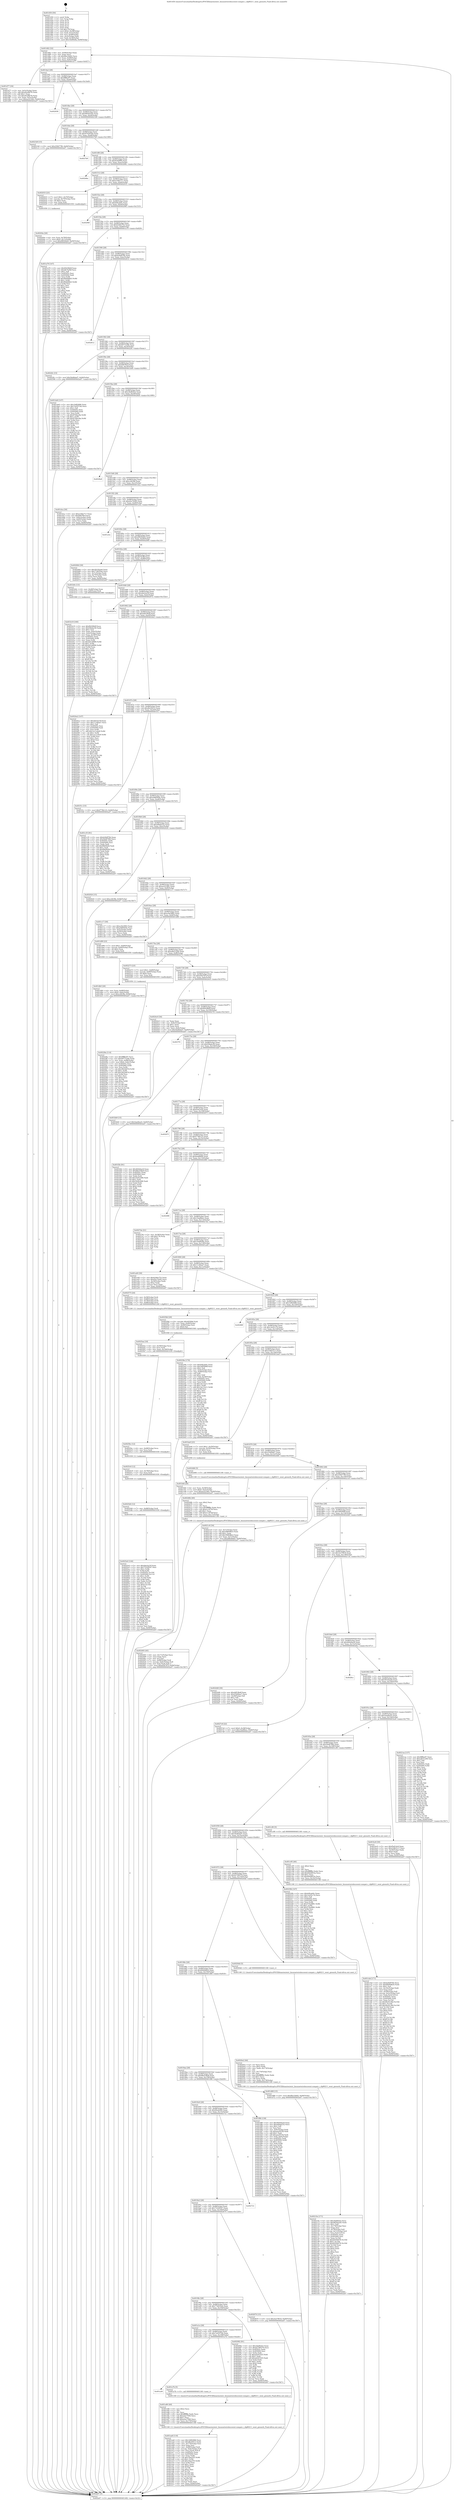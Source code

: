 digraph "0x401450" {
  label = "0x401450 (/mnt/c/Users/mathe/Desktop/tcc/POCII/binaries/extr_linuxnetwirelesswext-compat.c_cfg80211_wext_giwauth_Final-ollvm.out::main(0))"
  labelloc = "t"
  node[shape=record]

  Entry [label="",width=0.3,height=0.3,shape=circle,fillcolor=black,style=filled]
  "0x401482" [label="{
     0x401482 [32]\l
     | [instrs]\l
     &nbsp;&nbsp;0x401482 \<+6\>: mov -0x94(%rbp),%eax\l
     &nbsp;&nbsp;0x401488 \<+2\>: mov %eax,%ecx\l
     &nbsp;&nbsp;0x40148a \<+6\>: sub $0x8be1bb62,%ecx\l
     &nbsp;&nbsp;0x401490 \<+6\>: mov %eax,-0x98(%rbp)\l
     &nbsp;&nbsp;0x401496 \<+6\>: mov %ecx,-0x9c(%rbp)\l
     &nbsp;&nbsp;0x40149c \<+6\>: je 0000000000401d77 \<main+0x927\>\l
  }"]
  "0x401d77" [label="{
     0x401d77 [34]\l
     | [instrs]\l
     &nbsp;&nbsp;0x401d77 \<+3\>: mov -0x5c(%rbp),%eax\l
     &nbsp;&nbsp;0x401d7a \<+5\>: add $0xe9cd6b76,%eax\l
     &nbsp;&nbsp;0x401d7f \<+3\>: add $0x1,%eax\l
     &nbsp;&nbsp;0x401d82 \<+5\>: sub $0xe9cd6b76,%eax\l
     &nbsp;&nbsp;0x401d87 \<+3\>: mov %eax,-0x5c(%rbp)\l
     &nbsp;&nbsp;0x401d8a \<+10\>: movl $0xea32180c,-0x94(%rbp)\l
     &nbsp;&nbsp;0x401d94 \<+5\>: jmp 0000000000402a07 \<main+0x15b7\>\l
  }"]
  "0x4014a2" [label="{
     0x4014a2 [28]\l
     | [instrs]\l
     &nbsp;&nbsp;0x4014a2 \<+5\>: jmp 00000000004014a7 \<main+0x57\>\l
     &nbsp;&nbsp;0x4014a7 \<+6\>: mov -0x98(%rbp),%eax\l
     &nbsp;&nbsp;0x4014ad \<+5\>: sub $0x8fffbe97,%eax\l
     &nbsp;&nbsp;0x4014b2 \<+6\>: mov %eax,-0xa0(%rbp)\l
     &nbsp;&nbsp;0x4014b8 \<+6\>: je 0000000000402938 \<main+0x14e8\>\l
  }"]
  Exit [label="",width=0.3,height=0.3,shape=circle,fillcolor=black,style=filled,peripheries=2]
  "0x402938" [label="{
     0x402938\l
  }", style=dashed]
  "0x4014be" [label="{
     0x4014be [28]\l
     | [instrs]\l
     &nbsp;&nbsp;0x4014be \<+5\>: jmp 00000000004014c3 \<main+0x73\>\l
     &nbsp;&nbsp;0x4014c3 \<+6\>: mov -0x98(%rbp),%eax\l
     &nbsp;&nbsp;0x4014c9 \<+5\>: sub $0x9650a2d5,%eax\l
     &nbsp;&nbsp;0x4014ce \<+6\>: mov %eax,-0xa4(%rbp)\l
     &nbsp;&nbsp;0x4014d4 \<+6\>: je 00000000004021b9 \<main+0xd69\>\l
  }"]
  "0x4025e0" [label="{
     0x4025e0 [144]\l
     | [instrs]\l
     &nbsp;&nbsp;0x4025e0 \<+5\>: mov $0xdde5a23f,%eax\l
     &nbsp;&nbsp;0x4025e5 \<+5\>: mov $0x73329547,%esi\l
     &nbsp;&nbsp;0x4025ea \<+3\>: mov $0x1,%r8b\l
     &nbsp;&nbsp;0x4025ed \<+3\>: xor %r9d,%r9d\l
     &nbsp;&nbsp;0x4025f0 \<+8\>: mov 0x40505c,%r10d\l
     &nbsp;&nbsp;0x4025f8 \<+8\>: mov 0x405064,%r11d\l
     &nbsp;&nbsp;0x402600 \<+4\>: sub $0x1,%r9d\l
     &nbsp;&nbsp;0x402604 \<+3\>: mov %r10d,%ebx\l
     &nbsp;&nbsp;0x402607 \<+3\>: add %r9d,%ebx\l
     &nbsp;&nbsp;0x40260a \<+4\>: imul %ebx,%r10d\l
     &nbsp;&nbsp;0x40260e \<+4\>: and $0x1,%r10d\l
     &nbsp;&nbsp;0x402612 \<+4\>: cmp $0x0,%r10d\l
     &nbsp;&nbsp;0x402616 \<+4\>: sete %r14b\l
     &nbsp;&nbsp;0x40261a \<+4\>: cmp $0xa,%r11d\l
     &nbsp;&nbsp;0x40261e \<+4\>: setl %r15b\l
     &nbsp;&nbsp;0x402622 \<+3\>: mov %r14b,%r12b\l
     &nbsp;&nbsp;0x402625 \<+4\>: xor $0xff,%r12b\l
     &nbsp;&nbsp;0x402629 \<+3\>: mov %r15b,%r13b\l
     &nbsp;&nbsp;0x40262c \<+4\>: xor $0xff,%r13b\l
     &nbsp;&nbsp;0x402630 \<+4\>: xor $0x0,%r8b\l
     &nbsp;&nbsp;0x402634 \<+3\>: mov %r12b,%cl\l
     &nbsp;&nbsp;0x402637 \<+3\>: and $0x0,%cl\l
     &nbsp;&nbsp;0x40263a \<+3\>: and %r8b,%r14b\l
     &nbsp;&nbsp;0x40263d \<+3\>: mov %r13b,%dl\l
     &nbsp;&nbsp;0x402640 \<+3\>: and $0x0,%dl\l
     &nbsp;&nbsp;0x402643 \<+3\>: and %r8b,%r15b\l
     &nbsp;&nbsp;0x402646 \<+3\>: or %r14b,%cl\l
     &nbsp;&nbsp;0x402649 \<+3\>: or %r15b,%dl\l
     &nbsp;&nbsp;0x40264c \<+2\>: xor %dl,%cl\l
     &nbsp;&nbsp;0x40264e \<+3\>: or %r13b,%r12b\l
     &nbsp;&nbsp;0x402651 \<+4\>: xor $0xff,%r12b\l
     &nbsp;&nbsp;0x402655 \<+4\>: or $0x0,%r8b\l
     &nbsp;&nbsp;0x402659 \<+3\>: and %r8b,%r12b\l
     &nbsp;&nbsp;0x40265c \<+3\>: or %r12b,%cl\l
     &nbsp;&nbsp;0x40265f \<+3\>: test $0x1,%cl\l
     &nbsp;&nbsp;0x402662 \<+3\>: cmovne %esi,%eax\l
     &nbsp;&nbsp;0x402665 \<+6\>: mov %eax,-0x94(%rbp)\l
     &nbsp;&nbsp;0x40266b \<+5\>: jmp 0000000000402a07 \<main+0x15b7\>\l
  }"]
  "0x4021b9" [label="{
     0x4021b9 [15]\l
     | [instrs]\l
     &nbsp;&nbsp;0x4021b9 \<+10\>: movl $0x258477f6,-0x94(%rbp)\l
     &nbsp;&nbsp;0x4021c3 \<+5\>: jmp 0000000000402a07 \<main+0x15b7\>\l
  }"]
  "0x4014da" [label="{
     0x4014da [28]\l
     | [instrs]\l
     &nbsp;&nbsp;0x4014da \<+5\>: jmp 00000000004014df \<main+0x8f\>\l
     &nbsp;&nbsp;0x4014df \<+6\>: mov -0x98(%rbp),%eax\l
     &nbsp;&nbsp;0x4014e5 \<+5\>: sub $0x9702b544,%eax\l
     &nbsp;&nbsp;0x4014ea \<+6\>: mov %eax,-0xa8(%rbp)\l
     &nbsp;&nbsp;0x4014f0 \<+6\>: je 00000000004027b9 \<main+0x1369\>\l
  }"]
  "0x4025d4" [label="{
     0x4025d4 [12]\l
     | [instrs]\l
     &nbsp;&nbsp;0x4025d4 \<+7\>: mov -0x88(%rbp),%rdi\l
     &nbsp;&nbsp;0x4025db \<+5\>: call 0000000000401030 \<free@plt\>\l
     | [calls]\l
     &nbsp;&nbsp;0x401030 \{1\} (unknown)\l
  }"]
  "0x4027b9" [label="{
     0x4027b9\l
  }", style=dashed]
  "0x4014f6" [label="{
     0x4014f6 [28]\l
     | [instrs]\l
     &nbsp;&nbsp;0x4014f6 \<+5\>: jmp 00000000004014fb \<main+0xab\>\l
     &nbsp;&nbsp;0x4014fb \<+6\>: mov -0x98(%rbp),%eax\l
     &nbsp;&nbsp;0x401501 \<+5\>: sub $0x9cfe6f90,%eax\l
     &nbsp;&nbsp;0x401506 \<+6\>: mov %eax,-0xac(%rbp)\l
     &nbsp;&nbsp;0x40150c \<+6\>: je 000000000040268e \<main+0x123e\>\l
  }"]
  "0x4025c8" [label="{
     0x4025c8 [12]\l
     | [instrs]\l
     &nbsp;&nbsp;0x4025c8 \<+4\>: mov -0x78(%rbp),%rcx\l
     &nbsp;&nbsp;0x4025cc \<+3\>: mov %rcx,%rdi\l
     &nbsp;&nbsp;0x4025cf \<+5\>: call 0000000000401030 \<free@plt\>\l
     | [calls]\l
     &nbsp;&nbsp;0x401030 \{1\} (unknown)\l
  }"]
  "0x40268e" [label="{
     0x40268e\l
  }", style=dashed]
  "0x401512" [label="{
     0x401512 [28]\l
     | [instrs]\l
     &nbsp;&nbsp;0x401512 \<+5\>: jmp 0000000000401517 \<main+0xc7\>\l
     &nbsp;&nbsp;0x401517 \<+6\>: mov -0x98(%rbp),%eax\l
     &nbsp;&nbsp;0x40151d \<+5\>: sub $0xa106a717,%eax\l
     &nbsp;&nbsp;0x401522 \<+6\>: mov %eax,-0xb0(%rbp)\l
     &nbsp;&nbsp;0x401528 \<+6\>: je 0000000000402033 \<main+0xbe3\>\l
  }"]
  "0x4025bc" [label="{
     0x4025bc [12]\l
     | [instrs]\l
     &nbsp;&nbsp;0x4025bc \<+4\>: mov -0x68(%rbp),%rcx\l
     &nbsp;&nbsp;0x4025c0 \<+3\>: mov %rcx,%rdi\l
     &nbsp;&nbsp;0x4025c3 \<+5\>: call 0000000000401030 \<free@plt\>\l
     | [calls]\l
     &nbsp;&nbsp;0x401030 \{1\} (unknown)\l
  }"]
  "0x402033" [label="{
     0x402033 [23]\l
     | [instrs]\l
     &nbsp;&nbsp;0x402033 \<+7\>: movl $0x1,-0x70(%rbp)\l
     &nbsp;&nbsp;0x40203a \<+4\>: movslq -0x70(%rbp),%rax\l
     &nbsp;&nbsp;0x40203e \<+4\>: shl $0x2,%rax\l
     &nbsp;&nbsp;0x402042 \<+3\>: mov %rax,%rdi\l
     &nbsp;&nbsp;0x402045 \<+5\>: call 0000000000401050 \<malloc@plt\>\l
     | [calls]\l
     &nbsp;&nbsp;0x401050 \{1\} (unknown)\l
  }"]
  "0x40152e" [label="{
     0x40152e [28]\l
     | [instrs]\l
     &nbsp;&nbsp;0x40152e \<+5\>: jmp 0000000000401533 \<main+0xe3\>\l
     &nbsp;&nbsp;0x401533 \<+6\>: mov -0x98(%rbp),%eax\l
     &nbsp;&nbsp;0x401539 \<+5\>: sub $0xb0fcab0c,%eax\l
     &nbsp;&nbsp;0x40153e \<+6\>: mov %eax,-0xb4(%rbp)\l
     &nbsp;&nbsp;0x401544 \<+6\>: je 000000000040296f \<main+0x151f\>\l
  }"]
  "0x4025aa" [label="{
     0x4025aa [18]\l
     | [instrs]\l
     &nbsp;&nbsp;0x4025aa \<+4\>: mov -0x58(%rbp),%rcx\l
     &nbsp;&nbsp;0x4025ae \<+3\>: mov %rcx,%rdi\l
     &nbsp;&nbsp;0x4025b1 \<+6\>: mov %eax,-0x180(%rbp)\l
     &nbsp;&nbsp;0x4025b7 \<+5\>: call 0000000000401030 \<free@plt\>\l
     | [calls]\l
     &nbsp;&nbsp;0x401030 \{1\} (unknown)\l
  }"]
  "0x40296f" [label="{
     0x40296f\l
  }", style=dashed]
  "0x40154a" [label="{
     0x40154a [28]\l
     | [instrs]\l
     &nbsp;&nbsp;0x40154a \<+5\>: jmp 000000000040154f \<main+0xff\>\l
     &nbsp;&nbsp;0x40154f \<+6\>: mov -0x98(%rbp),%eax\l
     &nbsp;&nbsp;0x401555 \<+5\>: sub $0xb246e753,%eax\l
     &nbsp;&nbsp;0x40155a \<+6\>: mov %eax,-0xb8(%rbp)\l
     &nbsp;&nbsp;0x401560 \<+6\>: je 0000000000401a79 \<main+0x629\>\l
  }"]
  "0x40258d" [label="{
     0x40258d [29]\l
     | [instrs]\l
     &nbsp;&nbsp;0x40258d \<+10\>: movabs $0x4030b6,%rdi\l
     &nbsp;&nbsp;0x402597 \<+6\>: mov %eax,-0x90(%rbp)\l
     &nbsp;&nbsp;0x40259d \<+6\>: mov -0x90(%rbp),%esi\l
     &nbsp;&nbsp;0x4025a3 \<+2\>: mov $0x0,%al\l
     &nbsp;&nbsp;0x4025a5 \<+5\>: call 0000000000401040 \<printf@plt\>\l
     | [calls]\l
     &nbsp;&nbsp;0x401040 \{1\} (unknown)\l
  }"]
  "0x401a79" [label="{
     0x401a79 [147]\l
     | [instrs]\l
     &nbsp;&nbsp;0x401a79 \<+5\>: mov $0xf0438b0f,%eax\l
     &nbsp;&nbsp;0x401a7e \<+5\>: mov $0xdb74cfbf,%ecx\l
     &nbsp;&nbsp;0x401a83 \<+2\>: mov $0x1,%dl\l
     &nbsp;&nbsp;0x401a85 \<+7\>: mov 0x40505c,%esi\l
     &nbsp;&nbsp;0x401a8c \<+7\>: mov 0x405064,%edi\l
     &nbsp;&nbsp;0x401a93 \<+3\>: mov %esi,%r8d\l
     &nbsp;&nbsp;0x401a96 \<+7\>: add $0x90dddbb3,%r8d\l
     &nbsp;&nbsp;0x401a9d \<+4\>: sub $0x1,%r8d\l
     &nbsp;&nbsp;0x401aa1 \<+7\>: sub $0x90dddbb3,%r8d\l
     &nbsp;&nbsp;0x401aa8 \<+4\>: imul %r8d,%esi\l
     &nbsp;&nbsp;0x401aac \<+3\>: and $0x1,%esi\l
     &nbsp;&nbsp;0x401aaf \<+3\>: cmp $0x0,%esi\l
     &nbsp;&nbsp;0x401ab2 \<+4\>: sete %r9b\l
     &nbsp;&nbsp;0x401ab6 \<+3\>: cmp $0xa,%edi\l
     &nbsp;&nbsp;0x401ab9 \<+4\>: setl %r10b\l
     &nbsp;&nbsp;0x401abd \<+3\>: mov %r9b,%r11b\l
     &nbsp;&nbsp;0x401ac0 \<+4\>: xor $0xff,%r11b\l
     &nbsp;&nbsp;0x401ac4 \<+3\>: mov %r10b,%bl\l
     &nbsp;&nbsp;0x401ac7 \<+3\>: xor $0xff,%bl\l
     &nbsp;&nbsp;0x401aca \<+3\>: xor $0x0,%dl\l
     &nbsp;&nbsp;0x401acd \<+3\>: mov %r11b,%r14b\l
     &nbsp;&nbsp;0x401ad0 \<+4\>: and $0x0,%r14b\l
     &nbsp;&nbsp;0x401ad4 \<+3\>: and %dl,%r9b\l
     &nbsp;&nbsp;0x401ad7 \<+3\>: mov %bl,%r15b\l
     &nbsp;&nbsp;0x401ada \<+4\>: and $0x0,%r15b\l
     &nbsp;&nbsp;0x401ade \<+3\>: and %dl,%r10b\l
     &nbsp;&nbsp;0x401ae1 \<+3\>: or %r9b,%r14b\l
     &nbsp;&nbsp;0x401ae4 \<+3\>: or %r10b,%r15b\l
     &nbsp;&nbsp;0x401ae7 \<+3\>: xor %r15b,%r14b\l
     &nbsp;&nbsp;0x401aea \<+3\>: or %bl,%r11b\l
     &nbsp;&nbsp;0x401aed \<+4\>: xor $0xff,%r11b\l
     &nbsp;&nbsp;0x401af1 \<+3\>: or $0x0,%dl\l
     &nbsp;&nbsp;0x401af4 \<+3\>: and %dl,%r11b\l
     &nbsp;&nbsp;0x401af7 \<+3\>: or %r11b,%r14b\l
     &nbsp;&nbsp;0x401afa \<+4\>: test $0x1,%r14b\l
     &nbsp;&nbsp;0x401afe \<+3\>: cmovne %ecx,%eax\l
     &nbsp;&nbsp;0x401b01 \<+6\>: mov %eax,-0x94(%rbp)\l
     &nbsp;&nbsp;0x401b07 \<+5\>: jmp 0000000000402a07 \<main+0x15b7\>\l
  }"]
  "0x401566" [label="{
     0x401566 [28]\l
     | [instrs]\l
     &nbsp;&nbsp;0x401566 \<+5\>: jmp 000000000040156b \<main+0x11b\>\l
     &nbsp;&nbsp;0x40156b \<+6\>: mov -0x98(%rbp),%eax\l
     &nbsp;&nbsp;0x401571 \<+5\>: sub $0xb26df70b,%eax\l
     &nbsp;&nbsp;0x401576 \<+6\>: mov %eax,-0xbc(%rbp)\l
     &nbsp;&nbsp;0x40157c \<+6\>: je 0000000000402812 \<main+0x13c2\>\l
  }"]
  "0x402493" [label="{
     0x402493 [45]\l
     | [instrs]\l
     &nbsp;&nbsp;0x402493 \<+6\>: mov -0x17c(%rbp),%ecx\l
     &nbsp;&nbsp;0x402499 \<+3\>: imul %eax,%ecx\l
     &nbsp;&nbsp;0x40249c \<+3\>: mov %cl,%sil\l
     &nbsp;&nbsp;0x40249f \<+7\>: mov -0x88(%rbp),%rdi\l
     &nbsp;&nbsp;0x4024a6 \<+7\>: movslq -0x8c(%rbp),%r8\l
     &nbsp;&nbsp;0x4024ad \<+4\>: mov %sil,(%rdi,%r8,1)\l
     &nbsp;&nbsp;0x4024b1 \<+10\>: movl $0xef3b787f,-0x94(%rbp)\l
     &nbsp;&nbsp;0x4024bb \<+5\>: jmp 0000000000402a07 \<main+0x15b7\>\l
  }"]
  "0x402812" [label="{
     0x402812\l
  }", style=dashed]
  "0x401582" [label="{
     0x401582 [28]\l
     | [instrs]\l
     &nbsp;&nbsp;0x401582 \<+5\>: jmp 0000000000401587 \<main+0x137\>\l
     &nbsp;&nbsp;0x401587 \<+6\>: mov -0x98(%rbp),%eax\l
     &nbsp;&nbsp;0x40158d \<+5\>: sub $0xb877e20b,%eax\l
     &nbsp;&nbsp;0x401592 \<+6\>: mov %eax,-0xc0(%rbp)\l
     &nbsp;&nbsp;0x401598 \<+6\>: je 00000000004022fc \<main+0xeac\>\l
  }"]
  "0x40246b" [label="{
     0x40246b [40]\l
     | [instrs]\l
     &nbsp;&nbsp;0x40246b \<+5\>: mov $0x2,%ecx\l
     &nbsp;&nbsp;0x402470 \<+1\>: cltd\l
     &nbsp;&nbsp;0x402471 \<+2\>: idiv %ecx\l
     &nbsp;&nbsp;0x402473 \<+6\>: imul $0xfffffffe,%edx,%ecx\l
     &nbsp;&nbsp;0x402479 \<+6\>: sub $0xe1c5f74f,%ecx\l
     &nbsp;&nbsp;0x40247f \<+3\>: add $0x1,%ecx\l
     &nbsp;&nbsp;0x402482 \<+6\>: add $0xe1c5f74f,%ecx\l
     &nbsp;&nbsp;0x402488 \<+6\>: mov %ecx,-0x17c(%rbp)\l
     &nbsp;&nbsp;0x40248e \<+5\>: call 0000000000401160 \<next_i\>\l
     | [calls]\l
     &nbsp;&nbsp;0x401160 \{1\} (/mnt/c/Users/mathe/Desktop/tcc/POCII/binaries/extr_linuxnetwirelesswext-compat.c_cfg80211_wext_giwauth_Final-ollvm.out::next_i)\l
  }"]
  "0x4022fc" [label="{
     0x4022fc [15]\l
     | [instrs]\l
     &nbsp;&nbsp;0x4022fc \<+10\>: movl $0x5bd6dad7,-0x94(%rbp)\l
     &nbsp;&nbsp;0x402306 \<+5\>: jmp 0000000000402a07 \<main+0x15b7\>\l
  }"]
  "0x40159e" [label="{
     0x40159e [28]\l
     | [instrs]\l
     &nbsp;&nbsp;0x40159e \<+5\>: jmp 00000000004015a3 \<main+0x153\>\l
     &nbsp;&nbsp;0x4015a3 \<+6\>: mov -0x98(%rbp),%eax\l
     &nbsp;&nbsp;0x4015a9 \<+5\>: sub $0xb897fbcf,%eax\l
     &nbsp;&nbsp;0x4015ae \<+6\>: mov %eax,-0xc4(%rbp)\l
     &nbsp;&nbsp;0x4015b4 \<+6\>: je 0000000000401de8 \<main+0x998\>\l
  }"]
  "0x40228a" [label="{
     0x40228a [114]\l
     | [instrs]\l
     &nbsp;&nbsp;0x40228a \<+5\>: mov $0x8fffbe97,%ecx\l
     &nbsp;&nbsp;0x40228f \<+5\>: mov $0xb877e20b,%edx\l
     &nbsp;&nbsp;0x402294 \<+7\>: mov %rax,-0x88(%rbp)\l
     &nbsp;&nbsp;0x40229b \<+10\>: movl $0x0,-0x8c(%rbp)\l
     &nbsp;&nbsp;0x4022a5 \<+7\>: mov 0x40505c,%esi\l
     &nbsp;&nbsp;0x4022ac \<+8\>: mov 0x405064,%r8d\l
     &nbsp;&nbsp;0x4022b4 \<+3\>: mov %esi,%r9d\l
     &nbsp;&nbsp;0x4022b7 \<+7\>: sub $0x3922b67d,%r9d\l
     &nbsp;&nbsp;0x4022be \<+4\>: sub $0x1,%r9d\l
     &nbsp;&nbsp;0x4022c2 \<+7\>: add $0x3922b67d,%r9d\l
     &nbsp;&nbsp;0x4022c9 \<+4\>: imul %r9d,%esi\l
     &nbsp;&nbsp;0x4022cd \<+3\>: and $0x1,%esi\l
     &nbsp;&nbsp;0x4022d0 \<+3\>: cmp $0x0,%esi\l
     &nbsp;&nbsp;0x4022d3 \<+4\>: sete %r10b\l
     &nbsp;&nbsp;0x4022d7 \<+4\>: cmp $0xa,%r8d\l
     &nbsp;&nbsp;0x4022db \<+4\>: setl %r11b\l
     &nbsp;&nbsp;0x4022df \<+3\>: mov %r10b,%bl\l
     &nbsp;&nbsp;0x4022e2 \<+3\>: and %r11b,%bl\l
     &nbsp;&nbsp;0x4022e5 \<+3\>: xor %r11b,%r10b\l
     &nbsp;&nbsp;0x4022e8 \<+3\>: or %r10b,%bl\l
     &nbsp;&nbsp;0x4022eb \<+3\>: test $0x1,%bl\l
     &nbsp;&nbsp;0x4022ee \<+3\>: cmovne %edx,%ecx\l
     &nbsp;&nbsp;0x4022f1 \<+6\>: mov %ecx,-0x94(%rbp)\l
     &nbsp;&nbsp;0x4022f7 \<+5\>: jmp 0000000000402a07 \<main+0x15b7\>\l
  }"]
  "0x401de8" [label="{
     0x401de8 [147]\l
     | [instrs]\l
     &nbsp;&nbsp;0x401de8 \<+5\>: mov $0x1bf62686,%eax\l
     &nbsp;&nbsp;0x401ded \<+5\>: mov $0x7e0557d4,%ecx\l
     &nbsp;&nbsp;0x401df2 \<+2\>: mov $0x1,%dl\l
     &nbsp;&nbsp;0x401df4 \<+7\>: mov 0x40505c,%esi\l
     &nbsp;&nbsp;0x401dfb \<+7\>: mov 0x405064,%edi\l
     &nbsp;&nbsp;0x401e02 \<+3\>: mov %esi,%r8d\l
     &nbsp;&nbsp;0x401e05 \<+7\>: sub $0x974bec8a,%r8d\l
     &nbsp;&nbsp;0x401e0c \<+4\>: sub $0x1,%r8d\l
     &nbsp;&nbsp;0x401e10 \<+7\>: add $0x974bec8a,%r8d\l
     &nbsp;&nbsp;0x401e17 \<+4\>: imul %r8d,%esi\l
     &nbsp;&nbsp;0x401e1b \<+3\>: and $0x1,%esi\l
     &nbsp;&nbsp;0x401e1e \<+3\>: cmp $0x0,%esi\l
     &nbsp;&nbsp;0x401e21 \<+4\>: sete %r9b\l
     &nbsp;&nbsp;0x401e25 \<+3\>: cmp $0xa,%edi\l
     &nbsp;&nbsp;0x401e28 \<+4\>: setl %r10b\l
     &nbsp;&nbsp;0x401e2c \<+3\>: mov %r9b,%r11b\l
     &nbsp;&nbsp;0x401e2f \<+4\>: xor $0xff,%r11b\l
     &nbsp;&nbsp;0x401e33 \<+3\>: mov %r10b,%bl\l
     &nbsp;&nbsp;0x401e36 \<+3\>: xor $0xff,%bl\l
     &nbsp;&nbsp;0x401e39 \<+3\>: xor $0x0,%dl\l
     &nbsp;&nbsp;0x401e3c \<+3\>: mov %r11b,%r14b\l
     &nbsp;&nbsp;0x401e3f \<+4\>: and $0x0,%r14b\l
     &nbsp;&nbsp;0x401e43 \<+3\>: and %dl,%r9b\l
     &nbsp;&nbsp;0x401e46 \<+3\>: mov %bl,%r15b\l
     &nbsp;&nbsp;0x401e49 \<+4\>: and $0x0,%r15b\l
     &nbsp;&nbsp;0x401e4d \<+3\>: and %dl,%r10b\l
     &nbsp;&nbsp;0x401e50 \<+3\>: or %r9b,%r14b\l
     &nbsp;&nbsp;0x401e53 \<+3\>: or %r10b,%r15b\l
     &nbsp;&nbsp;0x401e56 \<+3\>: xor %r15b,%r14b\l
     &nbsp;&nbsp;0x401e59 \<+3\>: or %bl,%r11b\l
     &nbsp;&nbsp;0x401e5c \<+4\>: xor $0xff,%r11b\l
     &nbsp;&nbsp;0x401e60 \<+3\>: or $0x0,%dl\l
     &nbsp;&nbsp;0x401e63 \<+3\>: and %dl,%r11b\l
     &nbsp;&nbsp;0x401e66 \<+3\>: or %r11b,%r14b\l
     &nbsp;&nbsp;0x401e69 \<+4\>: test $0x1,%r14b\l
     &nbsp;&nbsp;0x401e6d \<+3\>: cmovne %ecx,%eax\l
     &nbsp;&nbsp;0x401e70 \<+6\>: mov %eax,-0x94(%rbp)\l
     &nbsp;&nbsp;0x401e76 \<+5\>: jmp 0000000000402a07 \<main+0x15b7\>\l
  }"]
  "0x4015ba" [label="{
     0x4015ba [28]\l
     | [instrs]\l
     &nbsp;&nbsp;0x4015ba \<+5\>: jmp 00000000004015bf \<main+0x16f\>\l
     &nbsp;&nbsp;0x4015bf \<+6\>: mov -0x98(%rbp),%eax\l
     &nbsp;&nbsp;0x4015c5 \<+5\>: sub $0xc8a9b422,%eax\l
     &nbsp;&nbsp;0x4015ca \<+6\>: mov %eax,-0xc8(%rbp)\l
     &nbsp;&nbsp;0x4015d0 \<+6\>: je 00000000004028e8 \<main+0x1498\>\l
  }"]
  "0x40210e" [label="{
     0x40210e [171]\l
     | [instrs]\l
     &nbsp;&nbsp;0x40210e \<+5\>: mov $0xc8a9b422,%ecx\l
     &nbsp;&nbsp;0x402113 \<+5\>: mov $0x9650a2d5,%edx\l
     &nbsp;&nbsp;0x402118 \<+3\>: mov $0x1,%dil\l
     &nbsp;&nbsp;0x40211b \<+6\>: mov -0x178(%rbp),%esi\l
     &nbsp;&nbsp;0x402121 \<+3\>: imul %eax,%esi\l
     &nbsp;&nbsp;0x402124 \<+4\>: mov -0x78(%rbp),%r8\l
     &nbsp;&nbsp;0x402128 \<+4\>: movslq -0x7c(%rbp),%r9\l
     &nbsp;&nbsp;0x40212c \<+4\>: mov %esi,(%r8,%r9,4)\l
     &nbsp;&nbsp;0x402130 \<+7\>: mov 0x40505c,%eax\l
     &nbsp;&nbsp;0x402137 \<+7\>: mov 0x405064,%esi\l
     &nbsp;&nbsp;0x40213e \<+3\>: mov %eax,%r10d\l
     &nbsp;&nbsp;0x402141 \<+7\>: sub $0xb0304078,%r10d\l
     &nbsp;&nbsp;0x402148 \<+4\>: sub $0x1,%r10d\l
     &nbsp;&nbsp;0x40214c \<+7\>: add $0xb0304078,%r10d\l
     &nbsp;&nbsp;0x402153 \<+4\>: imul %r10d,%eax\l
     &nbsp;&nbsp;0x402157 \<+3\>: and $0x1,%eax\l
     &nbsp;&nbsp;0x40215a \<+3\>: cmp $0x0,%eax\l
     &nbsp;&nbsp;0x40215d \<+4\>: sete %r11b\l
     &nbsp;&nbsp;0x402161 \<+3\>: cmp $0xa,%esi\l
     &nbsp;&nbsp;0x402164 \<+3\>: setl %bl\l
     &nbsp;&nbsp;0x402167 \<+3\>: mov %r11b,%r14b\l
     &nbsp;&nbsp;0x40216a \<+4\>: xor $0xff,%r14b\l
     &nbsp;&nbsp;0x40216e \<+3\>: mov %bl,%r15b\l
     &nbsp;&nbsp;0x402171 \<+4\>: xor $0xff,%r15b\l
     &nbsp;&nbsp;0x402175 \<+4\>: xor $0x0,%dil\l
     &nbsp;&nbsp;0x402179 \<+3\>: mov %r14b,%r12b\l
     &nbsp;&nbsp;0x40217c \<+4\>: and $0x0,%r12b\l
     &nbsp;&nbsp;0x402180 \<+3\>: and %dil,%r11b\l
     &nbsp;&nbsp;0x402183 \<+3\>: mov %r15b,%r13b\l
     &nbsp;&nbsp;0x402186 \<+4\>: and $0x0,%r13b\l
     &nbsp;&nbsp;0x40218a \<+3\>: and %dil,%bl\l
     &nbsp;&nbsp;0x40218d \<+3\>: or %r11b,%r12b\l
     &nbsp;&nbsp;0x402190 \<+3\>: or %bl,%r13b\l
     &nbsp;&nbsp;0x402193 \<+3\>: xor %r13b,%r12b\l
     &nbsp;&nbsp;0x402196 \<+3\>: or %r15b,%r14b\l
     &nbsp;&nbsp;0x402199 \<+4\>: xor $0xff,%r14b\l
     &nbsp;&nbsp;0x40219d \<+4\>: or $0x0,%dil\l
     &nbsp;&nbsp;0x4021a1 \<+3\>: and %dil,%r14b\l
     &nbsp;&nbsp;0x4021a4 \<+3\>: or %r14b,%r12b\l
     &nbsp;&nbsp;0x4021a7 \<+4\>: test $0x1,%r12b\l
     &nbsp;&nbsp;0x4021ab \<+3\>: cmovne %edx,%ecx\l
     &nbsp;&nbsp;0x4021ae \<+6\>: mov %ecx,-0x94(%rbp)\l
     &nbsp;&nbsp;0x4021b4 \<+5\>: jmp 0000000000402a07 \<main+0x15b7\>\l
  }"]
  "0x4028e8" [label="{
     0x4028e8\l
  }", style=dashed]
  "0x4015d6" [label="{
     0x4015d6 [28]\l
     | [instrs]\l
     &nbsp;&nbsp;0x4015d6 \<+5\>: jmp 00000000004015db \<main+0x18b\>\l
     &nbsp;&nbsp;0x4015db \<+6\>: mov -0x98(%rbp),%eax\l
     &nbsp;&nbsp;0x4015e1 \<+5\>: sub $0xccfd1ffa,%eax\l
     &nbsp;&nbsp;0x4015e6 \<+6\>: mov %eax,-0xcc(%rbp)\l
     &nbsp;&nbsp;0x4015ec \<+6\>: je 0000000000401dca \<main+0x97a\>\l
  }"]
  "0x4020e2" [label="{
     0x4020e2 [44]\l
     | [instrs]\l
     &nbsp;&nbsp;0x4020e2 \<+2\>: xor %ecx,%ecx\l
     &nbsp;&nbsp;0x4020e4 \<+5\>: mov $0x2,%edx\l
     &nbsp;&nbsp;0x4020e9 \<+6\>: mov %edx,-0x174(%rbp)\l
     &nbsp;&nbsp;0x4020ef \<+1\>: cltd\l
     &nbsp;&nbsp;0x4020f0 \<+6\>: mov -0x174(%rbp),%esi\l
     &nbsp;&nbsp;0x4020f6 \<+2\>: idiv %esi\l
     &nbsp;&nbsp;0x4020f8 \<+6\>: imul $0xfffffffe,%edx,%edx\l
     &nbsp;&nbsp;0x4020fe \<+3\>: sub $0x1,%ecx\l
     &nbsp;&nbsp;0x402101 \<+2\>: sub %ecx,%edx\l
     &nbsp;&nbsp;0x402103 \<+6\>: mov %edx,-0x178(%rbp)\l
     &nbsp;&nbsp;0x402109 \<+5\>: call 0000000000401160 \<next_i\>\l
     | [calls]\l
     &nbsp;&nbsp;0x401160 \{1\} (/mnt/c/Users/mathe/Desktop/tcc/POCII/binaries/extr_linuxnetwirelesswext-compat.c_cfg80211_wext_giwauth_Final-ollvm.out::next_i)\l
  }"]
  "0x401dca" [label="{
     0x401dca [30]\l
     | [instrs]\l
     &nbsp;&nbsp;0x401dca \<+5\>: mov $0xa106a717,%eax\l
     &nbsp;&nbsp;0x401dcf \<+5\>: mov $0xb897fbcf,%ecx\l
     &nbsp;&nbsp;0x401dd4 \<+3\>: mov -0x6c(%rbp),%edx\l
     &nbsp;&nbsp;0x401dd7 \<+3\>: cmp -0x60(%rbp),%edx\l
     &nbsp;&nbsp;0x401dda \<+3\>: cmovl %ecx,%eax\l
     &nbsp;&nbsp;0x401ddd \<+6\>: mov %eax,-0x94(%rbp)\l
     &nbsp;&nbsp;0x401de3 \<+5\>: jmp 0000000000402a07 \<main+0x15b7\>\l
  }"]
  "0x4015f2" [label="{
     0x4015f2 [28]\l
     | [instrs]\l
     &nbsp;&nbsp;0x4015f2 \<+5\>: jmp 00000000004015f7 \<main+0x1a7\>\l
     &nbsp;&nbsp;0x4015f7 \<+6\>: mov -0x98(%rbp),%eax\l
     &nbsp;&nbsp;0x4015fd \<+5\>: sub $0xd2e74265,%eax\l
     &nbsp;&nbsp;0x401602 \<+6\>: mov %eax,-0xd0(%rbp)\l
     &nbsp;&nbsp;0x401608 \<+6\>: je 0000000000401a5e \<main+0x60e\>\l
  }"]
  "0x40204a" [label="{
     0x40204a [26]\l
     | [instrs]\l
     &nbsp;&nbsp;0x40204a \<+4\>: mov %rax,-0x78(%rbp)\l
     &nbsp;&nbsp;0x40204e \<+7\>: movl $0x0,-0x7c(%rbp)\l
     &nbsp;&nbsp;0x402055 \<+10\>: movl $0xd9836dd3,-0x94(%rbp)\l
     &nbsp;&nbsp;0x40205f \<+5\>: jmp 0000000000402a07 \<main+0x15b7\>\l
  }"]
  "0x401a5e" [label="{
     0x401a5e\l
  }", style=dashed]
  "0x40160e" [label="{
     0x40160e [28]\l
     | [instrs]\l
     &nbsp;&nbsp;0x40160e \<+5\>: jmp 0000000000401613 \<main+0x1c3\>\l
     &nbsp;&nbsp;0x401613 \<+6\>: mov -0x98(%rbp),%eax\l
     &nbsp;&nbsp;0x401619 \<+5\>: sub $0xd9836dd3,%eax\l
     &nbsp;&nbsp;0x40161e \<+6\>: mov %eax,-0xd4(%rbp)\l
     &nbsp;&nbsp;0x401624 \<+6\>: je 0000000000402064 \<main+0xc14\>\l
  }"]
  "0x401ea8" [label="{
     0x401ea8 [116]\l
     | [instrs]\l
     &nbsp;&nbsp;0x401ea8 \<+5\>: mov $0x1bf62686,%ecx\l
     &nbsp;&nbsp;0x401ead \<+5\>: mov $0xdfe30412,%edx\l
     &nbsp;&nbsp;0x401eb2 \<+6\>: mov -0x170(%rbp),%esi\l
     &nbsp;&nbsp;0x401eb8 \<+3\>: imul %eax,%esi\l
     &nbsp;&nbsp;0x401ebb \<+4\>: mov -0x68(%rbp),%rdi\l
     &nbsp;&nbsp;0x401ebf \<+4\>: movslq -0x6c(%rbp),%r8\l
     &nbsp;&nbsp;0x401ec3 \<+4\>: mov %esi,(%rdi,%r8,4)\l
     &nbsp;&nbsp;0x401ec7 \<+7\>: mov 0x40505c,%eax\l
     &nbsp;&nbsp;0x401ece \<+7\>: mov 0x405064,%esi\l
     &nbsp;&nbsp;0x401ed5 \<+3\>: mov %eax,%r9d\l
     &nbsp;&nbsp;0x401ed8 \<+7\>: sub $0x19aa355,%r9d\l
     &nbsp;&nbsp;0x401edf \<+4\>: sub $0x1,%r9d\l
     &nbsp;&nbsp;0x401ee3 \<+7\>: add $0x19aa355,%r9d\l
     &nbsp;&nbsp;0x401eea \<+4\>: imul %r9d,%eax\l
     &nbsp;&nbsp;0x401eee \<+3\>: and $0x1,%eax\l
     &nbsp;&nbsp;0x401ef1 \<+3\>: cmp $0x0,%eax\l
     &nbsp;&nbsp;0x401ef4 \<+4\>: sete %r10b\l
     &nbsp;&nbsp;0x401ef8 \<+3\>: cmp $0xa,%esi\l
     &nbsp;&nbsp;0x401efb \<+4\>: setl %r11b\l
     &nbsp;&nbsp;0x401eff \<+3\>: mov %r10b,%bl\l
     &nbsp;&nbsp;0x401f02 \<+3\>: and %r11b,%bl\l
     &nbsp;&nbsp;0x401f05 \<+3\>: xor %r11b,%r10b\l
     &nbsp;&nbsp;0x401f08 \<+3\>: or %r10b,%bl\l
     &nbsp;&nbsp;0x401f0b \<+3\>: test $0x1,%bl\l
     &nbsp;&nbsp;0x401f0e \<+3\>: cmovne %edx,%ecx\l
     &nbsp;&nbsp;0x401f11 \<+6\>: mov %ecx,-0x94(%rbp)\l
     &nbsp;&nbsp;0x401f17 \<+5\>: jmp 0000000000402a07 \<main+0x15b7\>\l
  }"]
  "0x402064" [label="{
     0x402064 [30]\l
     | [instrs]\l
     &nbsp;&nbsp;0x402064 \<+5\>: mov $0x56192ae6,%eax\l
     &nbsp;&nbsp;0x402069 \<+5\>: mov $0x77d035eb,%ecx\l
     &nbsp;&nbsp;0x40206e \<+3\>: mov -0x7c(%rbp),%edx\l
     &nbsp;&nbsp;0x402071 \<+3\>: cmp -0x70(%rbp),%edx\l
     &nbsp;&nbsp;0x402074 \<+3\>: cmovl %ecx,%eax\l
     &nbsp;&nbsp;0x402077 \<+6\>: mov %eax,-0x94(%rbp)\l
     &nbsp;&nbsp;0x40207d \<+5\>: jmp 0000000000402a07 \<main+0x15b7\>\l
  }"]
  "0x40162a" [label="{
     0x40162a [28]\l
     | [instrs]\l
     &nbsp;&nbsp;0x40162a \<+5\>: jmp 000000000040162f \<main+0x1df\>\l
     &nbsp;&nbsp;0x40162f \<+6\>: mov -0x98(%rbp),%eax\l
     &nbsp;&nbsp;0x401635 \<+5\>: sub $0xdb74cfbf,%eax\l
     &nbsp;&nbsp;0x40163a \<+6\>: mov %eax,-0xd8(%rbp)\l
     &nbsp;&nbsp;0x401640 \<+6\>: je 0000000000401b0c \<main+0x6bc\>\l
  }"]
  "0x401e80" [label="{
     0x401e80 [40]\l
     | [instrs]\l
     &nbsp;&nbsp;0x401e80 \<+5\>: mov $0x2,%ecx\l
     &nbsp;&nbsp;0x401e85 \<+1\>: cltd\l
     &nbsp;&nbsp;0x401e86 \<+2\>: idiv %ecx\l
     &nbsp;&nbsp;0x401e88 \<+6\>: imul $0xfffffffe,%edx,%ecx\l
     &nbsp;&nbsp;0x401e8e \<+6\>: sub $0xa2ec7500,%ecx\l
     &nbsp;&nbsp;0x401e94 \<+3\>: add $0x1,%ecx\l
     &nbsp;&nbsp;0x401e97 \<+6\>: add $0xa2ec7500,%ecx\l
     &nbsp;&nbsp;0x401e9d \<+6\>: mov %ecx,-0x170(%rbp)\l
     &nbsp;&nbsp;0x401ea3 \<+5\>: call 0000000000401160 \<next_i\>\l
     | [calls]\l
     &nbsp;&nbsp;0x401160 \{1\} (/mnt/c/Users/mathe/Desktop/tcc/POCII/binaries/extr_linuxnetwirelesswext-compat.c_cfg80211_wext_giwauth_Final-ollvm.out::next_i)\l
  }"]
  "0x401b0c" [label="{
     0x401b0c [13]\l
     | [instrs]\l
     &nbsp;&nbsp;0x401b0c \<+4\>: mov -0x48(%rbp),%rax\l
     &nbsp;&nbsp;0x401b10 \<+4\>: mov 0x8(%rax),%rdi\l
     &nbsp;&nbsp;0x401b14 \<+5\>: call 0000000000401060 \<atoi@plt\>\l
     | [calls]\l
     &nbsp;&nbsp;0x401060 \{1\} (unknown)\l
  }"]
  "0x401646" [label="{
     0x401646 [28]\l
     | [instrs]\l
     &nbsp;&nbsp;0x401646 \<+5\>: jmp 000000000040164b \<main+0x1fb\>\l
     &nbsp;&nbsp;0x40164b \<+6\>: mov -0x98(%rbp),%eax\l
     &nbsp;&nbsp;0x401651 \<+5\>: sub $0xdde5a23f,%eax\l
     &nbsp;&nbsp;0x401656 \<+6\>: mov %eax,-0xdc(%rbp)\l
     &nbsp;&nbsp;0x40165c \<+6\>: je 000000000040297e \<main+0x152e\>\l
  }"]
  "0x401a36" [label="{
     0x401a36\l
  }", style=dashed]
  "0x40297e" [label="{
     0x40297e\l
  }", style=dashed]
  "0x401662" [label="{
     0x401662 [28]\l
     | [instrs]\l
     &nbsp;&nbsp;0x401662 \<+5\>: jmp 0000000000401667 \<main+0x217\>\l
     &nbsp;&nbsp;0x401667 \<+6\>: mov -0x98(%rbp),%eax\l
     &nbsp;&nbsp;0x40166d \<+5\>: sub $0xddf19bdf,%eax\l
     &nbsp;&nbsp;0x401672 \<+6\>: mov %eax,-0xe0(%rbp)\l
     &nbsp;&nbsp;0x401678 \<+6\>: je 00000000004024e2 \<main+0x1092\>\l
  }"]
  "0x401e7b" [label="{
     0x401e7b [5]\l
     | [instrs]\l
     &nbsp;&nbsp;0x401e7b \<+5\>: call 0000000000401160 \<next_i\>\l
     | [calls]\l
     &nbsp;&nbsp;0x401160 \{1\} (/mnt/c/Users/mathe/Desktop/tcc/POCII/binaries/extr_linuxnetwirelesswext-compat.c_cfg80211_wext_giwauth_Final-ollvm.out::next_i)\l
  }"]
  "0x4024e2" [label="{
     0x4024e2 [147]\l
     | [instrs]\l
     &nbsp;&nbsp;0x4024e2 \<+5\>: mov $0xdde5a23f,%eax\l
     &nbsp;&nbsp;0x4024e7 \<+5\>: mov $0x11c0bea7,%ecx\l
     &nbsp;&nbsp;0x4024ec \<+2\>: mov $0x1,%dl\l
     &nbsp;&nbsp;0x4024ee \<+7\>: mov 0x40505c,%esi\l
     &nbsp;&nbsp;0x4024f5 \<+7\>: mov 0x405064,%edi\l
     &nbsp;&nbsp;0x4024fc \<+3\>: mov %esi,%r8d\l
     &nbsp;&nbsp;0x4024ff \<+7\>: add $0x1a11a4e9,%r8d\l
     &nbsp;&nbsp;0x402506 \<+4\>: sub $0x1,%r8d\l
     &nbsp;&nbsp;0x40250a \<+7\>: sub $0x1a11a4e9,%r8d\l
     &nbsp;&nbsp;0x402511 \<+4\>: imul %r8d,%esi\l
     &nbsp;&nbsp;0x402515 \<+3\>: and $0x1,%esi\l
     &nbsp;&nbsp;0x402518 \<+3\>: cmp $0x0,%esi\l
     &nbsp;&nbsp;0x40251b \<+4\>: sete %r9b\l
     &nbsp;&nbsp;0x40251f \<+3\>: cmp $0xa,%edi\l
     &nbsp;&nbsp;0x402522 \<+4\>: setl %r10b\l
     &nbsp;&nbsp;0x402526 \<+3\>: mov %r9b,%r11b\l
     &nbsp;&nbsp;0x402529 \<+4\>: xor $0xff,%r11b\l
     &nbsp;&nbsp;0x40252d \<+3\>: mov %r10b,%bl\l
     &nbsp;&nbsp;0x402530 \<+3\>: xor $0xff,%bl\l
     &nbsp;&nbsp;0x402533 \<+3\>: xor $0x1,%dl\l
     &nbsp;&nbsp;0x402536 \<+3\>: mov %r11b,%r14b\l
     &nbsp;&nbsp;0x402539 \<+4\>: and $0xff,%r14b\l
     &nbsp;&nbsp;0x40253d \<+3\>: and %dl,%r9b\l
     &nbsp;&nbsp;0x402540 \<+3\>: mov %bl,%r15b\l
     &nbsp;&nbsp;0x402543 \<+4\>: and $0xff,%r15b\l
     &nbsp;&nbsp;0x402547 \<+3\>: and %dl,%r10b\l
     &nbsp;&nbsp;0x40254a \<+3\>: or %r9b,%r14b\l
     &nbsp;&nbsp;0x40254d \<+3\>: or %r10b,%r15b\l
     &nbsp;&nbsp;0x402550 \<+3\>: xor %r15b,%r14b\l
     &nbsp;&nbsp;0x402553 \<+3\>: or %bl,%r11b\l
     &nbsp;&nbsp;0x402556 \<+4\>: xor $0xff,%r11b\l
     &nbsp;&nbsp;0x40255a \<+3\>: or $0x1,%dl\l
     &nbsp;&nbsp;0x40255d \<+3\>: and %dl,%r11b\l
     &nbsp;&nbsp;0x402560 \<+3\>: or %r11b,%r14b\l
     &nbsp;&nbsp;0x402563 \<+4\>: test $0x1,%r14b\l
     &nbsp;&nbsp;0x402567 \<+3\>: cmovne %ecx,%eax\l
     &nbsp;&nbsp;0x40256a \<+6\>: mov %eax,-0x94(%rbp)\l
     &nbsp;&nbsp;0x402570 \<+5\>: jmp 0000000000402a07 \<main+0x15b7\>\l
  }"]
  "0x40167e" [label="{
     0x40167e [28]\l
     | [instrs]\l
     &nbsp;&nbsp;0x40167e \<+5\>: jmp 0000000000401683 \<main+0x233\>\l
     &nbsp;&nbsp;0x401683 \<+6\>: mov -0x98(%rbp),%eax\l
     &nbsp;&nbsp;0x401689 \<+5\>: sub $0xdfe30412,%eax\l
     &nbsp;&nbsp;0x40168e \<+6\>: mov %eax,-0xe4(%rbp)\l
     &nbsp;&nbsp;0x401694 \<+6\>: je 0000000000401f1c \<main+0xacc\>\l
  }"]
  "0x401a1a" [label="{
     0x401a1a [28]\l
     | [instrs]\l
     &nbsp;&nbsp;0x401a1a \<+5\>: jmp 0000000000401a1f \<main+0x5cf\>\l
     &nbsp;&nbsp;0x401a1f \<+6\>: mov -0x98(%rbp),%eax\l
     &nbsp;&nbsp;0x401a25 \<+5\>: sub $0x7e0557d4,%eax\l
     &nbsp;&nbsp;0x401a2a \<+6\>: mov %eax,-0x168(%rbp)\l
     &nbsp;&nbsp;0x401a30 \<+6\>: je 0000000000401e7b \<main+0xa2b\>\l
  }"]
  "0x401f1c" [label="{
     0x401f1c [15]\l
     | [instrs]\l
     &nbsp;&nbsp;0x401f1c \<+10\>: movl $0xf778b123,-0x94(%rbp)\l
     &nbsp;&nbsp;0x401f26 \<+5\>: jmp 0000000000402a07 \<main+0x15b7\>\l
  }"]
  "0x40169a" [label="{
     0x40169a [28]\l
     | [instrs]\l
     &nbsp;&nbsp;0x40169a \<+5\>: jmp 000000000040169f \<main+0x24f\>\l
     &nbsp;&nbsp;0x40169f \<+6\>: mov -0x98(%rbp),%eax\l
     &nbsp;&nbsp;0x4016a5 \<+5\>: sub $0xe4685b9e,%eax\l
     &nbsp;&nbsp;0x4016aa \<+6\>: mov %eax,-0xe8(%rbp)\l
     &nbsp;&nbsp;0x4016b0 \<+6\>: je 0000000000401c35 \<main+0x7e5\>\l
  }"]
  "0x402082" [label="{
     0x402082 [91]\l
     | [instrs]\l
     &nbsp;&nbsp;0x402082 \<+5\>: mov $0xc8a9b422,%eax\l
     &nbsp;&nbsp;0x402087 \<+5\>: mov $0x62786579,%ecx\l
     &nbsp;&nbsp;0x40208c \<+7\>: mov 0x40505c,%edx\l
     &nbsp;&nbsp;0x402093 \<+7\>: mov 0x405064,%esi\l
     &nbsp;&nbsp;0x40209a \<+2\>: mov %edx,%edi\l
     &nbsp;&nbsp;0x40209c \<+6\>: sub $0xad3d1025,%edi\l
     &nbsp;&nbsp;0x4020a2 \<+3\>: sub $0x1,%edi\l
     &nbsp;&nbsp;0x4020a5 \<+6\>: add $0xad3d1025,%edi\l
     &nbsp;&nbsp;0x4020ab \<+3\>: imul %edi,%edx\l
     &nbsp;&nbsp;0x4020ae \<+3\>: and $0x1,%edx\l
     &nbsp;&nbsp;0x4020b1 \<+3\>: cmp $0x0,%edx\l
     &nbsp;&nbsp;0x4020b4 \<+4\>: sete %r8b\l
     &nbsp;&nbsp;0x4020b8 \<+3\>: cmp $0xa,%esi\l
     &nbsp;&nbsp;0x4020bb \<+4\>: setl %r9b\l
     &nbsp;&nbsp;0x4020bf \<+3\>: mov %r8b,%r10b\l
     &nbsp;&nbsp;0x4020c2 \<+3\>: and %r9b,%r10b\l
     &nbsp;&nbsp;0x4020c5 \<+3\>: xor %r9b,%r8b\l
     &nbsp;&nbsp;0x4020c8 \<+3\>: or %r8b,%r10b\l
     &nbsp;&nbsp;0x4020cb \<+4\>: test $0x1,%r10b\l
     &nbsp;&nbsp;0x4020cf \<+3\>: cmovne %ecx,%eax\l
     &nbsp;&nbsp;0x4020d2 \<+6\>: mov %eax,-0x94(%rbp)\l
     &nbsp;&nbsp;0x4020d8 \<+5\>: jmp 0000000000402a07 \<main+0x15b7\>\l
  }"]
  "0x401c35" [label="{
     0x401c35 [91]\l
     | [instrs]\l
     &nbsp;&nbsp;0x401c35 \<+5\>: mov $0xb26df70b,%eax\l
     &nbsp;&nbsp;0x401c3a \<+5\>: mov $0x5b487f8d,%ecx\l
     &nbsp;&nbsp;0x401c3f \<+7\>: mov 0x40505c,%edx\l
     &nbsp;&nbsp;0x401c46 \<+7\>: mov 0x405064,%esi\l
     &nbsp;&nbsp;0x401c4d \<+2\>: mov %edx,%edi\l
     &nbsp;&nbsp;0x401c4f \<+6\>: add $0xf0b0fe0d,%edi\l
     &nbsp;&nbsp;0x401c55 \<+3\>: sub $0x1,%edi\l
     &nbsp;&nbsp;0x401c58 \<+6\>: sub $0xf0b0fe0d,%edi\l
     &nbsp;&nbsp;0x401c5e \<+3\>: imul %edi,%edx\l
     &nbsp;&nbsp;0x401c61 \<+3\>: and $0x1,%edx\l
     &nbsp;&nbsp;0x401c64 \<+3\>: cmp $0x0,%edx\l
     &nbsp;&nbsp;0x401c67 \<+4\>: sete %r8b\l
     &nbsp;&nbsp;0x401c6b \<+3\>: cmp $0xa,%esi\l
     &nbsp;&nbsp;0x401c6e \<+4\>: setl %r9b\l
     &nbsp;&nbsp;0x401c72 \<+3\>: mov %r8b,%r10b\l
     &nbsp;&nbsp;0x401c75 \<+3\>: and %r9b,%r10b\l
     &nbsp;&nbsp;0x401c78 \<+3\>: xor %r9b,%r8b\l
     &nbsp;&nbsp;0x401c7b \<+3\>: or %r8b,%r10b\l
     &nbsp;&nbsp;0x401c7e \<+4\>: test $0x1,%r10b\l
     &nbsp;&nbsp;0x401c82 \<+3\>: cmovne %ecx,%eax\l
     &nbsp;&nbsp;0x401c85 \<+6\>: mov %eax,-0x94(%rbp)\l
     &nbsp;&nbsp;0x401c8b \<+5\>: jmp 0000000000402a07 \<main+0x15b7\>\l
  }"]
  "0x4016b6" [label="{
     0x4016b6 [28]\l
     | [instrs]\l
     &nbsp;&nbsp;0x4016b6 \<+5\>: jmp 00000000004016bb \<main+0x26b\>\l
     &nbsp;&nbsp;0x4016bb \<+6\>: mov -0x98(%rbp),%eax\l
     &nbsp;&nbsp;0x4016c1 \<+5\>: sub $0xe69ab232,%eax\l
     &nbsp;&nbsp;0x4016c6 \<+6\>: mov %eax,-0xec(%rbp)\l
     &nbsp;&nbsp;0x4016cc \<+6\>: je 0000000000402024 \<main+0xbd4\>\l
  }"]
  "0x4019fe" [label="{
     0x4019fe [28]\l
     | [instrs]\l
     &nbsp;&nbsp;0x4019fe \<+5\>: jmp 0000000000401a03 \<main+0x5b3\>\l
     &nbsp;&nbsp;0x401a03 \<+6\>: mov -0x98(%rbp),%eax\l
     &nbsp;&nbsp;0x401a09 \<+5\>: sub $0x77d035eb,%eax\l
     &nbsp;&nbsp;0x401a0e \<+6\>: mov %eax,-0x164(%rbp)\l
     &nbsp;&nbsp;0x401a14 \<+6\>: je 0000000000402082 \<main+0xc32\>\l
  }"]
  "0x402024" [label="{
     0x402024 [15]\l
     | [instrs]\l
     &nbsp;&nbsp;0x402024 \<+10\>: movl $0xccfd1ffa,-0x94(%rbp)\l
     &nbsp;&nbsp;0x40202e \<+5\>: jmp 0000000000402a07 \<main+0x15b7\>\l
  }"]
  "0x4016d2" [label="{
     0x4016d2 [28]\l
     | [instrs]\l
     &nbsp;&nbsp;0x4016d2 \<+5\>: jmp 00000000004016d7 \<main+0x287\>\l
     &nbsp;&nbsp;0x4016d7 \<+6\>: mov -0x98(%rbp),%eax\l
     &nbsp;&nbsp;0x4016dd \<+5\>: sub $0xea32180c,%eax\l
     &nbsp;&nbsp;0x4016e2 \<+6\>: mov %eax,-0xf0(%rbp)\l
     &nbsp;&nbsp;0x4016e8 \<+6\>: je 0000000000401c17 \<main+0x7c7\>\l
  }"]
  "0x402670" [label="{
     0x402670 [15]\l
     | [instrs]\l
     &nbsp;&nbsp;0x402670 \<+10\>: movl $0x3e27f618,-0x94(%rbp)\l
     &nbsp;&nbsp;0x40267a \<+5\>: jmp 0000000000402a07 \<main+0x15b7\>\l
  }"]
  "0x401c17" [label="{
     0x401c17 [30]\l
     | [instrs]\l
     &nbsp;&nbsp;0x401c17 \<+5\>: mov $0xec9e3962,%eax\l
     &nbsp;&nbsp;0x401c1c \<+5\>: mov $0xe4685b9e,%ecx\l
     &nbsp;&nbsp;0x401c21 \<+3\>: mov -0x5c(%rbp),%edx\l
     &nbsp;&nbsp;0x401c24 \<+3\>: cmp -0x50(%rbp),%edx\l
     &nbsp;&nbsp;0x401c27 \<+3\>: cmovl %ecx,%eax\l
     &nbsp;&nbsp;0x401c2a \<+6\>: mov %eax,-0x94(%rbp)\l
     &nbsp;&nbsp;0x401c30 \<+5\>: jmp 0000000000402a07 \<main+0x15b7\>\l
  }"]
  "0x4016ee" [label="{
     0x4016ee [28]\l
     | [instrs]\l
     &nbsp;&nbsp;0x4016ee \<+5\>: jmp 00000000004016f3 \<main+0x2a3\>\l
     &nbsp;&nbsp;0x4016f3 \<+6\>: mov -0x98(%rbp),%eax\l
     &nbsp;&nbsp;0x4016f9 \<+5\>: sub $0xec9e3962,%eax\l
     &nbsp;&nbsp;0x4016fe \<+6\>: mov %eax,-0xf4(%rbp)\l
     &nbsp;&nbsp;0x401704 \<+6\>: je 0000000000401d99 \<main+0x949\>\l
  }"]
  "0x4019e2" [label="{
     0x4019e2 [28]\l
     | [instrs]\l
     &nbsp;&nbsp;0x4019e2 \<+5\>: jmp 00000000004019e7 \<main+0x597\>\l
     &nbsp;&nbsp;0x4019e7 \<+6\>: mov -0x98(%rbp),%eax\l
     &nbsp;&nbsp;0x4019ed \<+5\>: sub $0x73329547,%eax\l
     &nbsp;&nbsp;0x4019f2 \<+6\>: mov %eax,-0x160(%rbp)\l
     &nbsp;&nbsp;0x4019f8 \<+6\>: je 0000000000402670 \<main+0x1220\>\l
  }"]
  "0x401d99" [label="{
     0x401d99 [23]\l
     | [instrs]\l
     &nbsp;&nbsp;0x401d99 \<+7\>: movl $0x1,-0x60(%rbp)\l
     &nbsp;&nbsp;0x401da0 \<+4\>: movslq -0x60(%rbp),%rax\l
     &nbsp;&nbsp;0x401da4 \<+4\>: shl $0x2,%rax\l
     &nbsp;&nbsp;0x401da8 \<+3\>: mov %rax,%rdi\l
     &nbsp;&nbsp;0x401dab \<+5\>: call 0000000000401050 \<malloc@plt\>\l
     | [calls]\l
     &nbsp;&nbsp;0x401050 \{1\} (unknown)\l
  }"]
  "0x40170a" [label="{
     0x40170a [28]\l
     | [instrs]\l
     &nbsp;&nbsp;0x40170a \<+5\>: jmp 000000000040170f \<main+0x2bf\>\l
     &nbsp;&nbsp;0x40170f \<+6\>: mov -0x98(%rbp),%eax\l
     &nbsp;&nbsp;0x401715 \<+5\>: sub $0xedb31206,%eax\l
     &nbsp;&nbsp;0x40171a \<+6\>: mov %eax,-0xf8(%rbp)\l
     &nbsp;&nbsp;0x401720 \<+6\>: je 0000000000402273 \<main+0xe23\>\l
  }"]
  "0x402721" [label="{
     0x402721\l
  }", style=dashed]
  "0x402273" [label="{
     0x402273 [23]\l
     | [instrs]\l
     &nbsp;&nbsp;0x402273 \<+7\>: movl $0x1,-0x80(%rbp)\l
     &nbsp;&nbsp;0x40227a \<+4\>: movslq -0x80(%rbp),%rax\l
     &nbsp;&nbsp;0x40227e \<+4\>: shl $0x0,%rax\l
     &nbsp;&nbsp;0x402282 \<+3\>: mov %rax,%rdi\l
     &nbsp;&nbsp;0x402285 \<+5\>: call 0000000000401050 \<malloc@plt\>\l
     | [calls]\l
     &nbsp;&nbsp;0x401050 \{1\} (unknown)\l
  }"]
  "0x401726" [label="{
     0x401726 [28]\l
     | [instrs]\l
     &nbsp;&nbsp;0x401726 \<+5\>: jmp 000000000040172b \<main+0x2db\>\l
     &nbsp;&nbsp;0x40172b \<+6\>: mov -0x98(%rbp),%eax\l
     &nbsp;&nbsp;0x401731 \<+5\>: sub $0xef3b787f,%eax\l
     &nbsp;&nbsp;0x401736 \<+6\>: mov %eax,-0xfc(%rbp)\l
     &nbsp;&nbsp;0x40173c \<+6\>: je 00000000004024c0 \<main+0x1070\>\l
  }"]
  "0x4019c6" [label="{
     0x4019c6 [28]\l
     | [instrs]\l
     &nbsp;&nbsp;0x4019c6 \<+5\>: jmp 00000000004019cb \<main+0x57b\>\l
     &nbsp;&nbsp;0x4019cb \<+6\>: mov -0x98(%rbp),%eax\l
     &nbsp;&nbsp;0x4019d1 \<+5\>: sub $0x6feeb092,%eax\l
     &nbsp;&nbsp;0x4019d6 \<+6\>: mov %eax,-0x15c(%rbp)\l
     &nbsp;&nbsp;0x4019dc \<+6\>: je 0000000000402721 \<main+0x12d1\>\l
  }"]
  "0x4024c0" [label="{
     0x4024c0 [34]\l
     | [instrs]\l
     &nbsp;&nbsp;0x4024c0 \<+2\>: xor %eax,%eax\l
     &nbsp;&nbsp;0x4024c2 \<+6\>: mov -0x8c(%rbp),%ecx\l
     &nbsp;&nbsp;0x4024c8 \<+3\>: sub $0x1,%eax\l
     &nbsp;&nbsp;0x4024cb \<+2\>: sub %eax,%ecx\l
     &nbsp;&nbsp;0x4024cd \<+6\>: mov %ecx,-0x8c(%rbp)\l
     &nbsp;&nbsp;0x4024d3 \<+10\>: movl $0x5bd6dad7,-0x94(%rbp)\l
     &nbsp;&nbsp;0x4024dd \<+5\>: jmp 0000000000402a07 \<main+0x15b7\>\l
  }"]
  "0x401742" [label="{
     0x401742 [28]\l
     | [instrs]\l
     &nbsp;&nbsp;0x401742 \<+5\>: jmp 0000000000401747 \<main+0x2f7\>\l
     &nbsp;&nbsp;0x401747 \<+6\>: mov -0x98(%rbp),%eax\l
     &nbsp;&nbsp;0x40174d \<+5\>: sub $0xf0438b0f,%eax\l
     &nbsp;&nbsp;0x401752 \<+6\>: mov %eax,-0x100(%rbp)\l
     &nbsp;&nbsp;0x401758 \<+6\>: je 00000000004027f3 \<main+0x13a3\>\l
  }"]
  "0x401f86" [label="{
     0x401f86 [158]\l
     | [instrs]\l
     &nbsp;&nbsp;0x401f86 \<+5\>: mov $0x46444ac8,%eax\l
     &nbsp;&nbsp;0x401f8b \<+5\>: mov $0xe69ab232,%ecx\l
     &nbsp;&nbsp;0x401f90 \<+2\>: mov $0x1,%dl\l
     &nbsp;&nbsp;0x401f92 \<+2\>: xor %esi,%esi\l
     &nbsp;&nbsp;0x401f94 \<+3\>: mov -0x6c(%rbp),%edi\l
     &nbsp;&nbsp;0x401f97 \<+6\>: sub $0xaea501fd,%edi\l
     &nbsp;&nbsp;0x401f9d \<+3\>: add $0x1,%edi\l
     &nbsp;&nbsp;0x401fa0 \<+6\>: add $0xaea501fd,%edi\l
     &nbsp;&nbsp;0x401fa6 \<+3\>: mov %edi,-0x6c(%rbp)\l
     &nbsp;&nbsp;0x401fa9 \<+7\>: mov 0x40505c,%edi\l
     &nbsp;&nbsp;0x401fb0 \<+8\>: mov 0x405064,%r8d\l
     &nbsp;&nbsp;0x401fb8 \<+3\>: sub $0x1,%esi\l
     &nbsp;&nbsp;0x401fbb \<+3\>: mov %edi,%r9d\l
     &nbsp;&nbsp;0x401fbe \<+3\>: add %esi,%r9d\l
     &nbsp;&nbsp;0x401fc1 \<+4\>: imul %r9d,%edi\l
     &nbsp;&nbsp;0x401fc5 \<+3\>: and $0x1,%edi\l
     &nbsp;&nbsp;0x401fc8 \<+3\>: cmp $0x0,%edi\l
     &nbsp;&nbsp;0x401fcb \<+4\>: sete %r10b\l
     &nbsp;&nbsp;0x401fcf \<+4\>: cmp $0xa,%r8d\l
     &nbsp;&nbsp;0x401fd3 \<+4\>: setl %r11b\l
     &nbsp;&nbsp;0x401fd7 \<+3\>: mov %r10b,%bl\l
     &nbsp;&nbsp;0x401fda \<+3\>: xor $0xff,%bl\l
     &nbsp;&nbsp;0x401fdd \<+3\>: mov %r11b,%r14b\l
     &nbsp;&nbsp;0x401fe0 \<+4\>: xor $0xff,%r14b\l
     &nbsp;&nbsp;0x401fe4 \<+3\>: xor $0x1,%dl\l
     &nbsp;&nbsp;0x401fe7 \<+3\>: mov %bl,%r15b\l
     &nbsp;&nbsp;0x401fea \<+4\>: and $0xff,%r15b\l
     &nbsp;&nbsp;0x401fee \<+3\>: and %dl,%r10b\l
     &nbsp;&nbsp;0x401ff1 \<+3\>: mov %r14b,%r12b\l
     &nbsp;&nbsp;0x401ff4 \<+4\>: and $0xff,%r12b\l
     &nbsp;&nbsp;0x401ff8 \<+3\>: and %dl,%r11b\l
     &nbsp;&nbsp;0x401ffb \<+3\>: or %r10b,%r15b\l
     &nbsp;&nbsp;0x401ffe \<+3\>: or %r11b,%r12b\l
     &nbsp;&nbsp;0x402001 \<+3\>: xor %r12b,%r15b\l
     &nbsp;&nbsp;0x402004 \<+3\>: or %r14b,%bl\l
     &nbsp;&nbsp;0x402007 \<+3\>: xor $0xff,%bl\l
     &nbsp;&nbsp;0x40200a \<+3\>: or $0x1,%dl\l
     &nbsp;&nbsp;0x40200d \<+2\>: and %dl,%bl\l
     &nbsp;&nbsp;0x40200f \<+3\>: or %bl,%r15b\l
     &nbsp;&nbsp;0x402012 \<+4\>: test $0x1,%r15b\l
     &nbsp;&nbsp;0x402016 \<+3\>: cmovne %ecx,%eax\l
     &nbsp;&nbsp;0x402019 \<+6\>: mov %eax,-0x94(%rbp)\l
     &nbsp;&nbsp;0x40201f \<+5\>: jmp 0000000000402a07 \<main+0x15b7\>\l
  }"]
  "0x4027f3" [label="{
     0x4027f3\l
  }", style=dashed]
  "0x40175e" [label="{
     0x40175e [28]\l
     | [instrs]\l
     &nbsp;&nbsp;0x40175e \<+5\>: jmp 0000000000401763 \<main+0x313\>\l
     &nbsp;&nbsp;0x401763 \<+6\>: mov -0x98(%rbp),%eax\l
     &nbsp;&nbsp;0x401769 \<+5\>: sub $0xf38abc56,%eax\l
     &nbsp;&nbsp;0x40176e \<+6\>: mov %eax,-0x104(%rbp)\l
     &nbsp;&nbsp;0x401774 \<+6\>: je 0000000000401bb9 \<main+0x769\>\l
  }"]
  "0x401db0" [label="{
     0x401db0 [26]\l
     | [instrs]\l
     &nbsp;&nbsp;0x401db0 \<+4\>: mov %rax,-0x68(%rbp)\l
     &nbsp;&nbsp;0x401db4 \<+7\>: movl $0x0,-0x6c(%rbp)\l
     &nbsp;&nbsp;0x401dbb \<+10\>: movl $0xccfd1ffa,-0x94(%rbp)\l
     &nbsp;&nbsp;0x401dc5 \<+5\>: jmp 0000000000402a07 \<main+0x15b7\>\l
  }"]
  "0x401bb9" [label="{
     0x401bb9 [15]\l
     | [instrs]\l
     &nbsp;&nbsp;0x401bb9 \<+10\>: movl $0x5aa4bee5,-0x94(%rbp)\l
     &nbsp;&nbsp;0x401bc3 \<+5\>: jmp 0000000000402a07 \<main+0x15b7\>\l
  }"]
  "0x40177a" [label="{
     0x40177a [28]\l
     | [instrs]\l
     &nbsp;&nbsp;0x40177a \<+5\>: jmp 000000000040177f \<main+0x32f\>\l
     &nbsp;&nbsp;0x40177f \<+6\>: mov -0x98(%rbp),%eax\l
     &nbsp;&nbsp;0x401785 \<+5\>: sub $0xf5af1dc8,%eax\l
     &nbsp;&nbsp;0x40178a \<+6\>: mov %eax,-0x108(%rbp)\l
     &nbsp;&nbsp;0x401790 \<+6\>: je 000000000040267f \<main+0x122f\>\l
  }"]
  "0x4019aa" [label="{
     0x4019aa [28]\l
     | [instrs]\l
     &nbsp;&nbsp;0x4019aa \<+5\>: jmp 00000000004019af \<main+0x55f\>\l
     &nbsp;&nbsp;0x4019af \<+6\>: mov -0x98(%rbp),%eax\l
     &nbsp;&nbsp;0x4019b5 \<+5\>: sub $0x68e538a8,%eax\l
     &nbsp;&nbsp;0x4019ba \<+6\>: mov %eax,-0x158(%rbp)\l
     &nbsp;&nbsp;0x4019c0 \<+6\>: je 0000000000401f86 \<main+0xb36\>\l
  }"]
  "0x40267f" [label="{
     0x40267f\l
  }", style=dashed]
  "0x401796" [label="{
     0x401796 [28]\l
     | [instrs]\l
     &nbsp;&nbsp;0x401796 \<+5\>: jmp 000000000040179b \<main+0x34b\>\l
     &nbsp;&nbsp;0x40179b \<+6\>: mov -0x98(%rbp),%eax\l
     &nbsp;&nbsp;0x4017a1 \<+5\>: sub $0xf778b123,%eax\l
     &nbsp;&nbsp;0x4017a6 \<+6\>: mov %eax,-0x10c(%rbp)\l
     &nbsp;&nbsp;0x4017ac \<+6\>: je 0000000000401f2b \<main+0xadb\>\l
  }"]
  "0x401d68" [label="{
     0x401d68 [15]\l
     | [instrs]\l
     &nbsp;&nbsp;0x401d68 \<+10\>: movl $0x8be1bb62,-0x94(%rbp)\l
     &nbsp;&nbsp;0x401d72 \<+5\>: jmp 0000000000402a07 \<main+0x15b7\>\l
  }"]
  "0x401f2b" [label="{
     0x401f2b [91]\l
     | [instrs]\l
     &nbsp;&nbsp;0x401f2b \<+5\>: mov $0x46444ac8,%eax\l
     &nbsp;&nbsp;0x401f30 \<+5\>: mov $0x68e538a8,%ecx\l
     &nbsp;&nbsp;0x401f35 \<+7\>: mov 0x40505c,%edx\l
     &nbsp;&nbsp;0x401f3c \<+7\>: mov 0x405064,%esi\l
     &nbsp;&nbsp;0x401f43 \<+2\>: mov %edx,%edi\l
     &nbsp;&nbsp;0x401f45 \<+6\>: add $0x542bc466,%edi\l
     &nbsp;&nbsp;0x401f4b \<+3\>: sub $0x1,%edi\l
     &nbsp;&nbsp;0x401f4e \<+6\>: sub $0x542bc466,%edi\l
     &nbsp;&nbsp;0x401f54 \<+3\>: imul %edi,%edx\l
     &nbsp;&nbsp;0x401f57 \<+3\>: and $0x1,%edx\l
     &nbsp;&nbsp;0x401f5a \<+3\>: cmp $0x0,%edx\l
     &nbsp;&nbsp;0x401f5d \<+4\>: sete %r8b\l
     &nbsp;&nbsp;0x401f61 \<+3\>: cmp $0xa,%esi\l
     &nbsp;&nbsp;0x401f64 \<+4\>: setl %r9b\l
     &nbsp;&nbsp;0x401f68 \<+3\>: mov %r8b,%r10b\l
     &nbsp;&nbsp;0x401f6b \<+3\>: and %r9b,%r10b\l
     &nbsp;&nbsp;0x401f6e \<+3\>: xor %r9b,%r8b\l
     &nbsp;&nbsp;0x401f71 \<+3\>: or %r8b,%r10b\l
     &nbsp;&nbsp;0x401f74 \<+4\>: test $0x1,%r10b\l
     &nbsp;&nbsp;0x401f78 \<+3\>: cmovne %ecx,%eax\l
     &nbsp;&nbsp;0x401f7b \<+6\>: mov %eax,-0x94(%rbp)\l
     &nbsp;&nbsp;0x401f81 \<+5\>: jmp 0000000000402a07 \<main+0x15b7\>\l
  }"]
  "0x4017b2" [label="{
     0x4017b2 [28]\l
     | [instrs]\l
     &nbsp;&nbsp;0x4017b2 \<+5\>: jmp 00000000004017b7 \<main+0x367\>\l
     &nbsp;&nbsp;0x4017b7 \<+6\>: mov -0x98(%rbp),%eax\l
     &nbsp;&nbsp;0x4017bd \<+5\>: sub $0xfee689d4,%eax\l
     &nbsp;&nbsp;0x4017c2 \<+6\>: mov %eax,-0x110(%rbp)\l
     &nbsp;&nbsp;0x4017c8 \<+6\>: je 00000000004029f8 \<main+0x15a8\>\l
  }"]
  "0x40198e" [label="{
     0x40198e [28]\l
     | [instrs]\l
     &nbsp;&nbsp;0x40198e \<+5\>: jmp 0000000000401993 \<main+0x543\>\l
     &nbsp;&nbsp;0x401993 \<+6\>: mov -0x98(%rbp),%eax\l
     &nbsp;&nbsp;0x401999 \<+5\>: sub $0x6849d824,%eax\l
     &nbsp;&nbsp;0x40199e \<+6\>: mov %eax,-0x154(%rbp)\l
     &nbsp;&nbsp;0x4019a4 \<+6\>: je 0000000000401d68 \<main+0x918\>\l
  }"]
  "0x4029f8" [label="{
     0x4029f8\l
  }", style=dashed]
  "0x4017ce" [label="{
     0x4017ce [28]\l
     | [instrs]\l
     &nbsp;&nbsp;0x4017ce \<+5\>: jmp 00000000004017d3 \<main+0x383\>\l
     &nbsp;&nbsp;0x4017d3 \<+6\>: mov -0x98(%rbp),%eax\l
     &nbsp;&nbsp;0x4017d9 \<+5\>: sub $0x10ad6bec,%eax\l
     &nbsp;&nbsp;0x4017de \<+6\>: mov %eax,-0x114(%rbp)\l
     &nbsp;&nbsp;0x4017e4 \<+6\>: je 00000000004027de \<main+0x138e\>\l
  }"]
  "0x4020dd" [label="{
     0x4020dd [5]\l
     | [instrs]\l
     &nbsp;&nbsp;0x4020dd \<+5\>: call 0000000000401160 \<next_i\>\l
     | [calls]\l
     &nbsp;&nbsp;0x401160 \{1\} (/mnt/c/Users/mathe/Desktop/tcc/POCII/binaries/extr_linuxnetwirelesswext-compat.c_cfg80211_wext_giwauth_Final-ollvm.out::next_i)\l
  }"]
  "0x4027de" [label="{
     0x4027de [21]\l
     | [instrs]\l
     &nbsp;&nbsp;0x4027de \<+3\>: mov -0x38(%rbp),%eax\l
     &nbsp;&nbsp;0x4027e1 \<+7\>: add $0x178,%rsp\l
     &nbsp;&nbsp;0x4027e8 \<+1\>: pop %rbx\l
     &nbsp;&nbsp;0x4027e9 \<+2\>: pop %r12\l
     &nbsp;&nbsp;0x4027eb \<+2\>: pop %r13\l
     &nbsp;&nbsp;0x4027ed \<+2\>: pop %r14\l
     &nbsp;&nbsp;0x4027ef \<+2\>: pop %r15\l
     &nbsp;&nbsp;0x4027f1 \<+1\>: pop %rbp\l
     &nbsp;&nbsp;0x4027f2 \<+1\>: ret\l
  }"]
  "0x4017ea" [label="{
     0x4017ea [28]\l
     | [instrs]\l
     &nbsp;&nbsp;0x4017ea \<+5\>: jmp 00000000004017ef \<main+0x39f\>\l
     &nbsp;&nbsp;0x4017ef \<+6\>: mov -0x98(%rbp),%eax\l
     &nbsp;&nbsp;0x4017f5 \<+5\>: sub $0x10e8928a,%eax\l
     &nbsp;&nbsp;0x4017fa \<+6\>: mov %eax,-0x118(%rbp)\l
     &nbsp;&nbsp;0x401800 \<+6\>: je 0000000000401a40 \<main+0x5f0\>\l
  }"]
  "0x401972" [label="{
     0x401972 [28]\l
     | [instrs]\l
     &nbsp;&nbsp;0x401972 \<+5\>: jmp 0000000000401977 \<main+0x527\>\l
     &nbsp;&nbsp;0x401977 \<+6\>: mov -0x98(%rbp),%eax\l
     &nbsp;&nbsp;0x40197d \<+5\>: sub $0x62786579,%eax\l
     &nbsp;&nbsp;0x401982 \<+6\>: mov %eax,-0x150(%rbp)\l
     &nbsp;&nbsp;0x401988 \<+6\>: je 00000000004020dd \<main+0xc8d\>\l
  }"]
  "0x401a40" [label="{
     0x401a40 [30]\l
     | [instrs]\l
     &nbsp;&nbsp;0x401a40 \<+5\>: mov $0xb246e753,%eax\l
     &nbsp;&nbsp;0x401a45 \<+5\>: mov $0xd2e74265,%ecx\l
     &nbsp;&nbsp;0x401a4a \<+3\>: mov -0x34(%rbp),%edx\l
     &nbsp;&nbsp;0x401a4d \<+3\>: cmp $0x2,%edx\l
     &nbsp;&nbsp;0x401a50 \<+3\>: cmovne %ecx,%eax\l
     &nbsp;&nbsp;0x401a53 \<+6\>: mov %eax,-0x94(%rbp)\l
     &nbsp;&nbsp;0x401a59 \<+5\>: jmp 0000000000402a07 \<main+0x15b7\>\l
  }"]
  "0x401806" [label="{
     0x401806 [28]\l
     | [instrs]\l
     &nbsp;&nbsp;0x401806 \<+5\>: jmp 000000000040180b \<main+0x3bb\>\l
     &nbsp;&nbsp;0x40180b \<+6\>: mov -0x98(%rbp),%eax\l
     &nbsp;&nbsp;0x401811 \<+5\>: sub $0x11c0bea7,%eax\l
     &nbsp;&nbsp;0x401816 \<+6\>: mov %eax,-0x11c(%rbp)\l
     &nbsp;&nbsp;0x40181c \<+6\>: je 0000000000402575 \<main+0x1125\>\l
  }"]
  "0x402a07" [label="{
     0x402a07 [5]\l
     | [instrs]\l
     &nbsp;&nbsp;0x402a07 \<+5\>: jmp 0000000000401482 \<main+0x32\>\l
  }"]
  "0x401450" [label="{
     0x401450 [50]\l
     | [instrs]\l
     &nbsp;&nbsp;0x401450 \<+1\>: push %rbp\l
     &nbsp;&nbsp;0x401451 \<+3\>: mov %rsp,%rbp\l
     &nbsp;&nbsp;0x401454 \<+2\>: push %r15\l
     &nbsp;&nbsp;0x401456 \<+2\>: push %r14\l
     &nbsp;&nbsp;0x401458 \<+2\>: push %r13\l
     &nbsp;&nbsp;0x40145a \<+2\>: push %r12\l
     &nbsp;&nbsp;0x40145c \<+1\>: push %rbx\l
     &nbsp;&nbsp;0x40145d \<+7\>: sub $0x178,%rsp\l
     &nbsp;&nbsp;0x401464 \<+7\>: movl $0x0,-0x38(%rbp)\l
     &nbsp;&nbsp;0x40146b \<+3\>: mov %edi,-0x3c(%rbp)\l
     &nbsp;&nbsp;0x40146e \<+4\>: mov %rsi,-0x48(%rbp)\l
     &nbsp;&nbsp;0x401472 \<+3\>: mov -0x3c(%rbp),%edi\l
     &nbsp;&nbsp;0x401475 \<+3\>: mov %edi,-0x34(%rbp)\l
     &nbsp;&nbsp;0x401478 \<+10\>: movl $0x10e8928a,-0x94(%rbp)\l
  }"]
  "0x401b19" [label="{
     0x401b19 [160]\l
     | [instrs]\l
     &nbsp;&nbsp;0x401b19 \<+5\>: mov $0xf0438b0f,%ecx\l
     &nbsp;&nbsp;0x401b1e \<+5\>: mov $0xf38abc56,%edx\l
     &nbsp;&nbsp;0x401b23 \<+3\>: mov $0x1,%sil\l
     &nbsp;&nbsp;0x401b26 \<+3\>: mov %eax,-0x4c(%rbp)\l
     &nbsp;&nbsp;0x401b29 \<+3\>: mov -0x4c(%rbp),%eax\l
     &nbsp;&nbsp;0x401b2c \<+3\>: mov %eax,-0x30(%rbp)\l
     &nbsp;&nbsp;0x401b2f \<+7\>: mov 0x40505c,%eax\l
     &nbsp;&nbsp;0x401b36 \<+8\>: mov 0x405064,%r8d\l
     &nbsp;&nbsp;0x401b3e \<+3\>: mov %eax,%r9d\l
     &nbsp;&nbsp;0x401b41 \<+7\>: sub $0x4d1a6890,%r9d\l
     &nbsp;&nbsp;0x401b48 \<+4\>: sub $0x1,%r9d\l
     &nbsp;&nbsp;0x401b4c \<+7\>: add $0x4d1a6890,%r9d\l
     &nbsp;&nbsp;0x401b53 \<+4\>: imul %r9d,%eax\l
     &nbsp;&nbsp;0x401b57 \<+3\>: and $0x1,%eax\l
     &nbsp;&nbsp;0x401b5a \<+3\>: cmp $0x0,%eax\l
     &nbsp;&nbsp;0x401b5d \<+4\>: sete %r10b\l
     &nbsp;&nbsp;0x401b61 \<+4\>: cmp $0xa,%r8d\l
     &nbsp;&nbsp;0x401b65 \<+4\>: setl %r11b\l
     &nbsp;&nbsp;0x401b69 \<+3\>: mov %r10b,%bl\l
     &nbsp;&nbsp;0x401b6c \<+3\>: xor $0xff,%bl\l
     &nbsp;&nbsp;0x401b6f \<+3\>: mov %r11b,%r14b\l
     &nbsp;&nbsp;0x401b72 \<+4\>: xor $0xff,%r14b\l
     &nbsp;&nbsp;0x401b76 \<+4\>: xor $0x0,%sil\l
     &nbsp;&nbsp;0x401b7a \<+3\>: mov %bl,%r15b\l
     &nbsp;&nbsp;0x401b7d \<+4\>: and $0x0,%r15b\l
     &nbsp;&nbsp;0x401b81 \<+3\>: and %sil,%r10b\l
     &nbsp;&nbsp;0x401b84 \<+3\>: mov %r14b,%r12b\l
     &nbsp;&nbsp;0x401b87 \<+4\>: and $0x0,%r12b\l
     &nbsp;&nbsp;0x401b8b \<+3\>: and %sil,%r11b\l
     &nbsp;&nbsp;0x401b8e \<+3\>: or %r10b,%r15b\l
     &nbsp;&nbsp;0x401b91 \<+3\>: or %r11b,%r12b\l
     &nbsp;&nbsp;0x401b94 \<+3\>: xor %r12b,%r15b\l
     &nbsp;&nbsp;0x401b97 \<+3\>: or %r14b,%bl\l
     &nbsp;&nbsp;0x401b9a \<+3\>: xor $0xff,%bl\l
     &nbsp;&nbsp;0x401b9d \<+4\>: or $0x0,%sil\l
     &nbsp;&nbsp;0x401ba1 \<+3\>: and %sil,%bl\l
     &nbsp;&nbsp;0x401ba4 \<+3\>: or %bl,%r15b\l
     &nbsp;&nbsp;0x401ba7 \<+4\>: test $0x1,%r15b\l
     &nbsp;&nbsp;0x401bab \<+3\>: cmovne %edx,%ecx\l
     &nbsp;&nbsp;0x401bae \<+6\>: mov %ecx,-0x94(%rbp)\l
     &nbsp;&nbsp;0x401bb4 \<+5\>: jmp 0000000000402a07 \<main+0x15b7\>\l
  }"]
  "0x40230b" [label="{
     0x40230b [147]\l
     | [instrs]\l
     &nbsp;&nbsp;0x40230b \<+5\>: mov $0xb0fcab0c,%eax\l
     &nbsp;&nbsp;0x402310 \<+5\>: mov $0x1dc91c7d,%ecx\l
     &nbsp;&nbsp;0x402315 \<+2\>: mov $0x1,%dl\l
     &nbsp;&nbsp;0x402317 \<+7\>: mov 0x40505c,%esi\l
     &nbsp;&nbsp;0x40231e \<+7\>: mov 0x405064,%edi\l
     &nbsp;&nbsp;0x402325 \<+3\>: mov %esi,%r8d\l
     &nbsp;&nbsp;0x402328 \<+7\>: sub $0x574ed881,%r8d\l
     &nbsp;&nbsp;0x40232f \<+4\>: sub $0x1,%r8d\l
     &nbsp;&nbsp;0x402333 \<+7\>: add $0x574ed881,%r8d\l
     &nbsp;&nbsp;0x40233a \<+4\>: imul %r8d,%esi\l
     &nbsp;&nbsp;0x40233e \<+3\>: and $0x1,%esi\l
     &nbsp;&nbsp;0x402341 \<+3\>: cmp $0x0,%esi\l
     &nbsp;&nbsp;0x402344 \<+4\>: sete %r9b\l
     &nbsp;&nbsp;0x402348 \<+3\>: cmp $0xa,%edi\l
     &nbsp;&nbsp;0x40234b \<+4\>: setl %r10b\l
     &nbsp;&nbsp;0x40234f \<+3\>: mov %r9b,%r11b\l
     &nbsp;&nbsp;0x402352 \<+4\>: xor $0xff,%r11b\l
     &nbsp;&nbsp;0x402356 \<+3\>: mov %r10b,%bl\l
     &nbsp;&nbsp;0x402359 \<+3\>: xor $0xff,%bl\l
     &nbsp;&nbsp;0x40235c \<+3\>: xor $0x0,%dl\l
     &nbsp;&nbsp;0x40235f \<+3\>: mov %r11b,%r14b\l
     &nbsp;&nbsp;0x402362 \<+4\>: and $0x0,%r14b\l
     &nbsp;&nbsp;0x402366 \<+3\>: and %dl,%r9b\l
     &nbsp;&nbsp;0x402369 \<+3\>: mov %bl,%r15b\l
     &nbsp;&nbsp;0x40236c \<+4\>: and $0x0,%r15b\l
     &nbsp;&nbsp;0x402370 \<+3\>: and %dl,%r10b\l
     &nbsp;&nbsp;0x402373 \<+3\>: or %r9b,%r14b\l
     &nbsp;&nbsp;0x402376 \<+3\>: or %r10b,%r15b\l
     &nbsp;&nbsp;0x402379 \<+3\>: xor %r15b,%r14b\l
     &nbsp;&nbsp;0x40237c \<+3\>: or %bl,%r11b\l
     &nbsp;&nbsp;0x40237f \<+4\>: xor $0xff,%r11b\l
     &nbsp;&nbsp;0x402383 \<+3\>: or $0x0,%dl\l
     &nbsp;&nbsp;0x402386 \<+3\>: and %dl,%r11b\l
     &nbsp;&nbsp;0x402389 \<+3\>: or %r11b,%r14b\l
     &nbsp;&nbsp;0x40238c \<+4\>: test $0x1,%r14b\l
     &nbsp;&nbsp;0x402390 \<+3\>: cmovne %ecx,%eax\l
     &nbsp;&nbsp;0x402393 \<+6\>: mov %eax,-0x94(%rbp)\l
     &nbsp;&nbsp;0x402399 \<+5\>: jmp 0000000000402a07 \<main+0x15b7\>\l
  }"]
  "0x402575" [label="{
     0x402575 [24]\l
     | [instrs]\l
     &nbsp;&nbsp;0x402575 \<+4\>: mov -0x58(%rbp),%rdi\l
     &nbsp;&nbsp;0x402579 \<+4\>: mov -0x68(%rbp),%rsi\l
     &nbsp;&nbsp;0x40257d \<+4\>: mov -0x78(%rbp),%rdx\l
     &nbsp;&nbsp;0x402581 \<+7\>: mov -0x88(%rbp),%rcx\l
     &nbsp;&nbsp;0x402588 \<+5\>: call 0000000000401240 \<cfg80211_wext_giwauth\>\l
     | [calls]\l
     &nbsp;&nbsp;0x401240 \{1\} (/mnt/c/Users/mathe/Desktop/tcc/POCII/binaries/extr_linuxnetwirelesswext-compat.c_cfg80211_wext_giwauth_Final-ollvm.out::cfg80211_wext_giwauth)\l
  }"]
  "0x401822" [label="{
     0x401822 [28]\l
     | [instrs]\l
     &nbsp;&nbsp;0x401822 \<+5\>: jmp 0000000000401827 \<main+0x3d7\>\l
     &nbsp;&nbsp;0x401827 \<+6\>: mov -0x98(%rbp),%eax\l
     &nbsp;&nbsp;0x40182d \<+5\>: sub $0x1bf62686,%eax\l
     &nbsp;&nbsp;0x401832 \<+6\>: mov %eax,-0x120(%rbp)\l
     &nbsp;&nbsp;0x401838 \<+6\>: je 000000000040286f \<main+0x141f\>\l
  }"]
  "0x401cbd" [label="{
     0x401cbd [171]\l
     | [instrs]\l
     &nbsp;&nbsp;0x401cbd \<+5\>: mov $0xb26df70b,%ecx\l
     &nbsp;&nbsp;0x401cc2 \<+5\>: mov $0x6849d824,%edx\l
     &nbsp;&nbsp;0x401cc7 \<+3\>: mov $0x1,%sil\l
     &nbsp;&nbsp;0x401cca \<+6\>: mov -0x16c(%rbp),%edi\l
     &nbsp;&nbsp;0x401cd0 \<+3\>: imul %eax,%edi\l
     &nbsp;&nbsp;0x401cd3 \<+4\>: mov -0x58(%rbp),%r8\l
     &nbsp;&nbsp;0x401cd7 \<+4\>: movslq -0x5c(%rbp),%r9\l
     &nbsp;&nbsp;0x401cdb \<+4\>: mov %edi,(%r8,%r9,4)\l
     &nbsp;&nbsp;0x401cdf \<+7\>: mov 0x40505c,%eax\l
     &nbsp;&nbsp;0x401ce6 \<+7\>: mov 0x405064,%edi\l
     &nbsp;&nbsp;0x401ced \<+3\>: mov %eax,%r10d\l
     &nbsp;&nbsp;0x401cf0 \<+7\>: sub $0x94c8136d,%r10d\l
     &nbsp;&nbsp;0x401cf7 \<+4\>: sub $0x1,%r10d\l
     &nbsp;&nbsp;0x401cfb \<+7\>: add $0x94c8136d,%r10d\l
     &nbsp;&nbsp;0x401d02 \<+4\>: imul %r10d,%eax\l
     &nbsp;&nbsp;0x401d06 \<+3\>: and $0x1,%eax\l
     &nbsp;&nbsp;0x401d09 \<+3\>: cmp $0x0,%eax\l
     &nbsp;&nbsp;0x401d0c \<+4\>: sete %r11b\l
     &nbsp;&nbsp;0x401d10 \<+3\>: cmp $0xa,%edi\l
     &nbsp;&nbsp;0x401d13 \<+3\>: setl %bl\l
     &nbsp;&nbsp;0x401d16 \<+3\>: mov %r11b,%r14b\l
     &nbsp;&nbsp;0x401d19 \<+4\>: xor $0xff,%r14b\l
     &nbsp;&nbsp;0x401d1d \<+3\>: mov %bl,%r15b\l
     &nbsp;&nbsp;0x401d20 \<+4\>: xor $0xff,%r15b\l
     &nbsp;&nbsp;0x401d24 \<+4\>: xor $0x0,%sil\l
     &nbsp;&nbsp;0x401d28 \<+3\>: mov %r14b,%r12b\l
     &nbsp;&nbsp;0x401d2b \<+4\>: and $0x0,%r12b\l
     &nbsp;&nbsp;0x401d2f \<+3\>: and %sil,%r11b\l
     &nbsp;&nbsp;0x401d32 \<+3\>: mov %r15b,%r13b\l
     &nbsp;&nbsp;0x401d35 \<+4\>: and $0x0,%r13b\l
     &nbsp;&nbsp;0x401d39 \<+3\>: and %sil,%bl\l
     &nbsp;&nbsp;0x401d3c \<+3\>: or %r11b,%r12b\l
     &nbsp;&nbsp;0x401d3f \<+3\>: or %bl,%r13b\l
     &nbsp;&nbsp;0x401d42 \<+3\>: xor %r13b,%r12b\l
     &nbsp;&nbsp;0x401d45 \<+3\>: or %r15b,%r14b\l
     &nbsp;&nbsp;0x401d48 \<+4\>: xor $0xff,%r14b\l
     &nbsp;&nbsp;0x401d4c \<+4\>: or $0x0,%sil\l
     &nbsp;&nbsp;0x401d50 \<+3\>: and %sil,%r14b\l
     &nbsp;&nbsp;0x401d53 \<+3\>: or %r14b,%r12b\l
     &nbsp;&nbsp;0x401d56 \<+4\>: test $0x1,%r12b\l
     &nbsp;&nbsp;0x401d5a \<+3\>: cmovne %edx,%ecx\l
     &nbsp;&nbsp;0x401d5d \<+6\>: mov %ecx,-0x94(%rbp)\l
     &nbsp;&nbsp;0x401d63 \<+5\>: jmp 0000000000402a07 \<main+0x15b7\>\l
  }"]
  "0x40286f" [label="{
     0x40286f\l
  }", style=dashed]
  "0x40183e" [label="{
     0x40183e [28]\l
     | [instrs]\l
     &nbsp;&nbsp;0x40183e \<+5\>: jmp 0000000000401843 \<main+0x3f3\>\l
     &nbsp;&nbsp;0x401843 \<+6\>: mov -0x98(%rbp),%eax\l
     &nbsp;&nbsp;0x401849 \<+5\>: sub $0x1dc91c7d,%eax\l
     &nbsp;&nbsp;0x40184e \<+6\>: mov %eax,-0x124(%rbp)\l
     &nbsp;&nbsp;0x401854 \<+6\>: je 000000000040239e \<main+0xf4e\>\l
  }"]
  "0x401c95" [label="{
     0x401c95 [40]\l
     | [instrs]\l
     &nbsp;&nbsp;0x401c95 \<+5\>: mov $0x2,%ecx\l
     &nbsp;&nbsp;0x401c9a \<+1\>: cltd\l
     &nbsp;&nbsp;0x401c9b \<+2\>: idiv %ecx\l
     &nbsp;&nbsp;0x401c9d \<+6\>: imul $0xfffffffe,%edx,%ecx\l
     &nbsp;&nbsp;0x401ca3 \<+6\>: add $0x844d853a,%ecx\l
     &nbsp;&nbsp;0x401ca9 \<+3\>: add $0x1,%ecx\l
     &nbsp;&nbsp;0x401cac \<+6\>: sub $0x844d853a,%ecx\l
     &nbsp;&nbsp;0x401cb2 \<+6\>: mov %ecx,-0x16c(%rbp)\l
     &nbsp;&nbsp;0x401cb8 \<+5\>: call 0000000000401160 \<next_i\>\l
     | [calls]\l
     &nbsp;&nbsp;0x401160 \{1\} (/mnt/c/Users/mathe/Desktop/tcc/POCII/binaries/extr_linuxnetwirelesswext-compat.c_cfg80211_wext_giwauth_Final-ollvm.out::next_i)\l
  }"]
  "0x40239e" [label="{
     0x40239e [170]\l
     | [instrs]\l
     &nbsp;&nbsp;0x40239e \<+5\>: mov $0xb0fcab0c,%eax\l
     &nbsp;&nbsp;0x4023a3 \<+5\>: mov $0x3df5069f,%ecx\l
     &nbsp;&nbsp;0x4023a8 \<+2\>: mov $0x1,%dl\l
     &nbsp;&nbsp;0x4023aa \<+6\>: mov -0x8c(%rbp),%esi\l
     &nbsp;&nbsp;0x4023b0 \<+3\>: cmp -0x80(%rbp),%esi\l
     &nbsp;&nbsp;0x4023b3 \<+4\>: setl %dil\l
     &nbsp;&nbsp;0x4023b7 \<+4\>: and $0x1,%dil\l
     &nbsp;&nbsp;0x4023bb \<+4\>: mov %dil,-0x29(%rbp)\l
     &nbsp;&nbsp;0x4023bf \<+7\>: mov 0x40505c,%esi\l
     &nbsp;&nbsp;0x4023c6 \<+8\>: mov 0x405064,%r8d\l
     &nbsp;&nbsp;0x4023ce \<+3\>: mov %esi,%r9d\l
     &nbsp;&nbsp;0x4023d1 \<+7\>: sub $0x1dc15a11,%r9d\l
     &nbsp;&nbsp;0x4023d8 \<+4\>: sub $0x1,%r9d\l
     &nbsp;&nbsp;0x4023dc \<+7\>: add $0x1dc15a11,%r9d\l
     &nbsp;&nbsp;0x4023e3 \<+4\>: imul %r9d,%esi\l
     &nbsp;&nbsp;0x4023e7 \<+3\>: and $0x1,%esi\l
     &nbsp;&nbsp;0x4023ea \<+3\>: cmp $0x0,%esi\l
     &nbsp;&nbsp;0x4023ed \<+4\>: sete %dil\l
     &nbsp;&nbsp;0x4023f1 \<+4\>: cmp $0xa,%r8d\l
     &nbsp;&nbsp;0x4023f5 \<+4\>: setl %r10b\l
     &nbsp;&nbsp;0x4023f9 \<+3\>: mov %dil,%r11b\l
     &nbsp;&nbsp;0x4023fc \<+4\>: xor $0xff,%r11b\l
     &nbsp;&nbsp;0x402400 \<+3\>: mov %r10b,%bl\l
     &nbsp;&nbsp;0x402403 \<+3\>: xor $0xff,%bl\l
     &nbsp;&nbsp;0x402406 \<+3\>: xor $0x1,%dl\l
     &nbsp;&nbsp;0x402409 \<+3\>: mov %r11b,%r14b\l
     &nbsp;&nbsp;0x40240c \<+4\>: and $0xff,%r14b\l
     &nbsp;&nbsp;0x402410 \<+3\>: and %dl,%dil\l
     &nbsp;&nbsp;0x402413 \<+3\>: mov %bl,%r15b\l
     &nbsp;&nbsp;0x402416 \<+4\>: and $0xff,%r15b\l
     &nbsp;&nbsp;0x40241a \<+3\>: and %dl,%r10b\l
     &nbsp;&nbsp;0x40241d \<+3\>: or %dil,%r14b\l
     &nbsp;&nbsp;0x402420 \<+3\>: or %r10b,%r15b\l
     &nbsp;&nbsp;0x402423 \<+3\>: xor %r15b,%r14b\l
     &nbsp;&nbsp;0x402426 \<+3\>: or %bl,%r11b\l
     &nbsp;&nbsp;0x402429 \<+4\>: xor $0xff,%r11b\l
     &nbsp;&nbsp;0x40242d \<+3\>: or $0x1,%dl\l
     &nbsp;&nbsp;0x402430 \<+3\>: and %dl,%r11b\l
     &nbsp;&nbsp;0x402433 \<+3\>: or %r11b,%r14b\l
     &nbsp;&nbsp;0x402436 \<+4\>: test $0x1,%r14b\l
     &nbsp;&nbsp;0x40243a \<+3\>: cmovne %ecx,%eax\l
     &nbsp;&nbsp;0x40243d \<+6\>: mov %eax,-0x94(%rbp)\l
     &nbsp;&nbsp;0x402443 \<+5\>: jmp 0000000000402a07 \<main+0x15b7\>\l
  }"]
  "0x40185a" [label="{
     0x40185a [28]\l
     | [instrs]\l
     &nbsp;&nbsp;0x40185a \<+5\>: jmp 000000000040185f \<main+0x40f\>\l
     &nbsp;&nbsp;0x40185f \<+6\>: mov -0x98(%rbp),%eax\l
     &nbsp;&nbsp;0x401865 \<+5\>: sub $0x23db31c7,%eax\l
     &nbsp;&nbsp;0x40186a \<+6\>: mov %eax,-0x128(%rbp)\l
     &nbsp;&nbsp;0x401870 \<+6\>: je 0000000000401be6 \<main+0x796\>\l
  }"]
  "0x401956" [label="{
     0x401956 [28]\l
     | [instrs]\l
     &nbsp;&nbsp;0x401956 \<+5\>: jmp 000000000040195b \<main+0x50b\>\l
     &nbsp;&nbsp;0x40195b \<+6\>: mov -0x98(%rbp),%eax\l
     &nbsp;&nbsp;0x401961 \<+5\>: sub $0x5bd6dad7,%eax\l
     &nbsp;&nbsp;0x401966 \<+6\>: mov %eax,-0x14c(%rbp)\l
     &nbsp;&nbsp;0x40196c \<+6\>: je 000000000040230b \<main+0xebb\>\l
  }"]
  "0x401be6" [label="{
     0x401be6 [23]\l
     | [instrs]\l
     &nbsp;&nbsp;0x401be6 \<+7\>: movl $0x1,-0x50(%rbp)\l
     &nbsp;&nbsp;0x401bed \<+4\>: movslq -0x50(%rbp),%rax\l
     &nbsp;&nbsp;0x401bf1 \<+4\>: shl $0x2,%rax\l
     &nbsp;&nbsp;0x401bf5 \<+3\>: mov %rax,%rdi\l
     &nbsp;&nbsp;0x401bf8 \<+5\>: call 0000000000401050 \<malloc@plt\>\l
     | [calls]\l
     &nbsp;&nbsp;0x401050 \{1\} (unknown)\l
  }"]
  "0x401876" [label="{
     0x401876 [28]\l
     | [instrs]\l
     &nbsp;&nbsp;0x401876 \<+5\>: jmp 000000000040187b \<main+0x42b\>\l
     &nbsp;&nbsp;0x40187b \<+6\>: mov -0x98(%rbp),%eax\l
     &nbsp;&nbsp;0x401881 \<+5\>: sub $0x25469ae7,%eax\l
     &nbsp;&nbsp;0x401886 \<+6\>: mov %eax,-0x12c(%rbp)\l
     &nbsp;&nbsp;0x40188c \<+6\>: je 0000000000402466 \<main+0x1016\>\l
  }"]
  "0x401c90" [label="{
     0x401c90 [5]\l
     | [instrs]\l
     &nbsp;&nbsp;0x401c90 \<+5\>: call 0000000000401160 \<next_i\>\l
     | [calls]\l
     &nbsp;&nbsp;0x401160 \{1\} (/mnt/c/Users/mathe/Desktop/tcc/POCII/binaries/extr_linuxnetwirelesswext-compat.c_cfg80211_wext_giwauth_Final-ollvm.out::next_i)\l
  }"]
  "0x402466" [label="{
     0x402466 [5]\l
     | [instrs]\l
     &nbsp;&nbsp;0x402466 \<+5\>: call 0000000000401160 \<next_i\>\l
     | [calls]\l
     &nbsp;&nbsp;0x401160 \{1\} (/mnt/c/Users/mathe/Desktop/tcc/POCII/binaries/extr_linuxnetwirelesswext-compat.c_cfg80211_wext_giwauth_Final-ollvm.out::next_i)\l
  }"]
  "0x401892" [label="{
     0x401892 [28]\l
     | [instrs]\l
     &nbsp;&nbsp;0x401892 \<+5\>: jmp 0000000000401897 \<main+0x447\>\l
     &nbsp;&nbsp;0x401897 \<+6\>: mov -0x98(%rbp),%eax\l
     &nbsp;&nbsp;0x40189d \<+5\>: sub $0x258477f6,%eax\l
     &nbsp;&nbsp;0x4018a2 \<+6\>: mov %eax,-0x130(%rbp)\l
     &nbsp;&nbsp;0x4018a8 \<+6\>: je 00000000004021c8 \<main+0xd78\>\l
  }"]
  "0x401bfd" [label="{
     0x401bfd [26]\l
     | [instrs]\l
     &nbsp;&nbsp;0x401bfd \<+4\>: mov %rax,-0x58(%rbp)\l
     &nbsp;&nbsp;0x401c01 \<+7\>: movl $0x0,-0x5c(%rbp)\l
     &nbsp;&nbsp;0x401c08 \<+10\>: movl $0xea32180c,-0x94(%rbp)\l
     &nbsp;&nbsp;0x401c12 \<+5\>: jmp 0000000000402a07 \<main+0x15b7\>\l
  }"]
  "0x4021c8" [label="{
     0x4021c8 [34]\l
     | [instrs]\l
     &nbsp;&nbsp;0x4021c8 \<+3\>: mov -0x7c(%rbp),%eax\l
     &nbsp;&nbsp;0x4021cb \<+5\>: sub $0x5980d8e3,%eax\l
     &nbsp;&nbsp;0x4021d0 \<+3\>: add $0x1,%eax\l
     &nbsp;&nbsp;0x4021d3 \<+5\>: add $0x5980d8e3,%eax\l
     &nbsp;&nbsp;0x4021d8 \<+3\>: mov %eax,-0x7c(%rbp)\l
     &nbsp;&nbsp;0x4021db \<+10\>: movl $0xd9836dd3,-0x94(%rbp)\l
     &nbsp;&nbsp;0x4021e5 \<+5\>: jmp 0000000000402a07 \<main+0x15b7\>\l
  }"]
  "0x4018ae" [label="{
     0x4018ae [28]\l
     | [instrs]\l
     &nbsp;&nbsp;0x4018ae \<+5\>: jmp 00000000004018b3 \<main+0x463\>\l
     &nbsp;&nbsp;0x4018b3 \<+6\>: mov -0x98(%rbp),%eax\l
     &nbsp;&nbsp;0x4018b9 \<+5\>: sub $0x3df5069f,%eax\l
     &nbsp;&nbsp;0x4018be \<+6\>: mov %eax,-0x134(%rbp)\l
     &nbsp;&nbsp;0x4018c4 \<+6\>: je 0000000000402448 \<main+0xff8\>\l
  }"]
  "0x40193a" [label="{
     0x40193a [28]\l
     | [instrs]\l
     &nbsp;&nbsp;0x40193a \<+5\>: jmp 000000000040193f \<main+0x4ef\>\l
     &nbsp;&nbsp;0x40193f \<+6\>: mov -0x98(%rbp),%eax\l
     &nbsp;&nbsp;0x401945 \<+5\>: sub $0x5b487f8d,%eax\l
     &nbsp;&nbsp;0x40194a \<+6\>: mov %eax,-0x148(%rbp)\l
     &nbsp;&nbsp;0x401950 \<+6\>: je 0000000000401c90 \<main+0x840\>\l
  }"]
  "0x402448" [label="{
     0x402448 [30]\l
     | [instrs]\l
     &nbsp;&nbsp;0x402448 \<+5\>: mov $0xddf19bdf,%eax\l
     &nbsp;&nbsp;0x40244d \<+5\>: mov $0x25469ae7,%ecx\l
     &nbsp;&nbsp;0x402452 \<+3\>: mov -0x29(%rbp),%dl\l
     &nbsp;&nbsp;0x402455 \<+3\>: test $0x1,%dl\l
     &nbsp;&nbsp;0x402458 \<+3\>: cmovne %ecx,%eax\l
     &nbsp;&nbsp;0x40245b \<+6\>: mov %eax,-0x94(%rbp)\l
     &nbsp;&nbsp;0x402461 \<+5\>: jmp 0000000000402a07 \<main+0x15b7\>\l
  }"]
  "0x4018ca" [label="{
     0x4018ca [28]\l
     | [instrs]\l
     &nbsp;&nbsp;0x4018ca \<+5\>: jmp 00000000004018cf \<main+0x47f\>\l
     &nbsp;&nbsp;0x4018cf \<+6\>: mov -0x98(%rbp),%eax\l
     &nbsp;&nbsp;0x4018d5 \<+5\>: sub $0x3e27f618,%eax\l
     &nbsp;&nbsp;0x4018da \<+6\>: mov %eax,-0x138(%rbp)\l
     &nbsp;&nbsp;0x4018e0 \<+6\>: je 00000000004027c8 \<main+0x1378\>\l
  }"]
  "0x401bc8" [label="{
     0x401bc8 [30]\l
     | [instrs]\l
     &nbsp;&nbsp;0x401bc8 \<+5\>: mov $0xf5af1dc8,%eax\l
     &nbsp;&nbsp;0x401bcd \<+5\>: mov $0x23db31c7,%ecx\l
     &nbsp;&nbsp;0x401bd2 \<+3\>: mov -0x30(%rbp),%edx\l
     &nbsp;&nbsp;0x401bd5 \<+3\>: cmp $0x0,%edx\l
     &nbsp;&nbsp;0x401bd8 \<+3\>: cmove %ecx,%eax\l
     &nbsp;&nbsp;0x401bdb \<+6\>: mov %eax,-0x94(%rbp)\l
     &nbsp;&nbsp;0x401be1 \<+5\>: jmp 0000000000402a07 \<main+0x15b7\>\l
  }"]
  "0x4027c8" [label="{
     0x4027c8 [22]\l
     | [instrs]\l
     &nbsp;&nbsp;0x4027c8 \<+7\>: movl $0x0,-0x38(%rbp)\l
     &nbsp;&nbsp;0x4027cf \<+10\>: movl $0x10ad6bec,-0x94(%rbp)\l
     &nbsp;&nbsp;0x4027d9 \<+5\>: jmp 0000000000402a07 \<main+0x15b7\>\l
  }"]
  "0x4018e6" [label="{
     0x4018e6 [28]\l
     | [instrs]\l
     &nbsp;&nbsp;0x4018e6 \<+5\>: jmp 00000000004018eb \<main+0x49b\>\l
     &nbsp;&nbsp;0x4018eb \<+6\>: mov -0x98(%rbp),%eax\l
     &nbsp;&nbsp;0x4018f1 \<+5\>: sub $0x46444ac8,%eax\l
     &nbsp;&nbsp;0x4018f6 \<+6\>: mov %eax,-0x13c(%rbp)\l
     &nbsp;&nbsp;0x4018fc \<+6\>: je 00000000004028cc \<main+0x147c\>\l
  }"]
  "0x40191e" [label="{
     0x40191e [28]\l
     | [instrs]\l
     &nbsp;&nbsp;0x40191e \<+5\>: jmp 0000000000401923 \<main+0x4d3\>\l
     &nbsp;&nbsp;0x401923 \<+6\>: mov -0x98(%rbp),%eax\l
     &nbsp;&nbsp;0x401929 \<+5\>: sub $0x5aa4bee5,%eax\l
     &nbsp;&nbsp;0x40192e \<+6\>: mov %eax,-0x144(%rbp)\l
     &nbsp;&nbsp;0x401934 \<+6\>: je 0000000000401bc8 \<main+0x778\>\l
  }"]
  "0x4028cc" [label="{
     0x4028cc\l
  }", style=dashed]
  "0x401902" [label="{
     0x401902 [28]\l
     | [instrs]\l
     &nbsp;&nbsp;0x401902 \<+5\>: jmp 0000000000401907 \<main+0x4b7\>\l
     &nbsp;&nbsp;0x401907 \<+6\>: mov -0x98(%rbp),%eax\l
     &nbsp;&nbsp;0x40190d \<+5\>: sub $0x56192ae6,%eax\l
     &nbsp;&nbsp;0x401912 \<+6\>: mov %eax,-0x140(%rbp)\l
     &nbsp;&nbsp;0x401918 \<+6\>: je 00000000004021ea \<main+0xd9a\>\l
  }"]
  "0x4021ea" [label="{
     0x4021ea [137]\l
     | [instrs]\l
     &nbsp;&nbsp;0x4021ea \<+5\>: mov $0x8fffbe97,%eax\l
     &nbsp;&nbsp;0x4021ef \<+5\>: mov $0xedb31206,%ecx\l
     &nbsp;&nbsp;0x4021f4 \<+2\>: mov $0x1,%dl\l
     &nbsp;&nbsp;0x4021f6 \<+2\>: xor %esi,%esi\l
     &nbsp;&nbsp;0x4021f8 \<+7\>: mov 0x40505c,%edi\l
     &nbsp;&nbsp;0x4021ff \<+8\>: mov 0x405064,%r8d\l
     &nbsp;&nbsp;0x402207 \<+3\>: sub $0x1,%esi\l
     &nbsp;&nbsp;0x40220a \<+3\>: mov %edi,%r9d\l
     &nbsp;&nbsp;0x40220d \<+3\>: add %esi,%r9d\l
     &nbsp;&nbsp;0x402210 \<+4\>: imul %r9d,%edi\l
     &nbsp;&nbsp;0x402214 \<+3\>: and $0x1,%edi\l
     &nbsp;&nbsp;0x402217 \<+3\>: cmp $0x0,%edi\l
     &nbsp;&nbsp;0x40221a \<+4\>: sete %r10b\l
     &nbsp;&nbsp;0x40221e \<+4\>: cmp $0xa,%r8d\l
     &nbsp;&nbsp;0x402222 \<+4\>: setl %r11b\l
     &nbsp;&nbsp;0x402226 \<+3\>: mov %r10b,%bl\l
     &nbsp;&nbsp;0x402229 \<+3\>: xor $0xff,%bl\l
     &nbsp;&nbsp;0x40222c \<+3\>: mov %r11b,%r14b\l
     &nbsp;&nbsp;0x40222f \<+4\>: xor $0xff,%r14b\l
     &nbsp;&nbsp;0x402233 \<+3\>: xor $0x0,%dl\l
     &nbsp;&nbsp;0x402236 \<+3\>: mov %bl,%r15b\l
     &nbsp;&nbsp;0x402239 \<+4\>: and $0x0,%r15b\l
     &nbsp;&nbsp;0x40223d \<+3\>: and %dl,%r10b\l
     &nbsp;&nbsp;0x402240 \<+3\>: mov %r14b,%r12b\l
     &nbsp;&nbsp;0x402243 \<+4\>: and $0x0,%r12b\l
     &nbsp;&nbsp;0x402247 \<+3\>: and %dl,%r11b\l
     &nbsp;&nbsp;0x40224a \<+3\>: or %r10b,%r15b\l
     &nbsp;&nbsp;0x40224d \<+3\>: or %r11b,%r12b\l
     &nbsp;&nbsp;0x402250 \<+3\>: xor %r12b,%r15b\l
     &nbsp;&nbsp;0x402253 \<+3\>: or %r14b,%bl\l
     &nbsp;&nbsp;0x402256 \<+3\>: xor $0xff,%bl\l
     &nbsp;&nbsp;0x402259 \<+3\>: or $0x0,%dl\l
     &nbsp;&nbsp;0x40225c \<+2\>: and %dl,%bl\l
     &nbsp;&nbsp;0x40225e \<+3\>: or %bl,%r15b\l
     &nbsp;&nbsp;0x402261 \<+4\>: test $0x1,%r15b\l
     &nbsp;&nbsp;0x402265 \<+3\>: cmovne %ecx,%eax\l
     &nbsp;&nbsp;0x402268 \<+6\>: mov %eax,-0x94(%rbp)\l
     &nbsp;&nbsp;0x40226e \<+5\>: jmp 0000000000402a07 \<main+0x15b7\>\l
  }"]
  Entry -> "0x401450" [label=" 1"]
  "0x401482" -> "0x401d77" [label=" 1"]
  "0x401482" -> "0x4014a2" [label=" 43"]
  "0x4027de" -> Exit [label=" 1"]
  "0x4014a2" -> "0x402938" [label=" 0"]
  "0x4014a2" -> "0x4014be" [label=" 43"]
  "0x4027c8" -> "0x402a07" [label=" 1"]
  "0x4014be" -> "0x4021b9" [label=" 1"]
  "0x4014be" -> "0x4014da" [label=" 42"]
  "0x402670" -> "0x402a07" [label=" 1"]
  "0x4014da" -> "0x4027b9" [label=" 0"]
  "0x4014da" -> "0x4014f6" [label=" 42"]
  "0x4025e0" -> "0x402a07" [label=" 1"]
  "0x4014f6" -> "0x40268e" [label=" 0"]
  "0x4014f6" -> "0x401512" [label=" 42"]
  "0x4025d4" -> "0x4025e0" [label=" 1"]
  "0x401512" -> "0x402033" [label=" 1"]
  "0x401512" -> "0x40152e" [label=" 41"]
  "0x4025c8" -> "0x4025d4" [label=" 1"]
  "0x40152e" -> "0x40296f" [label=" 0"]
  "0x40152e" -> "0x40154a" [label=" 41"]
  "0x4025bc" -> "0x4025c8" [label=" 1"]
  "0x40154a" -> "0x401a79" [label=" 1"]
  "0x40154a" -> "0x401566" [label=" 40"]
  "0x4025aa" -> "0x4025bc" [label=" 1"]
  "0x401566" -> "0x402812" [label=" 0"]
  "0x401566" -> "0x401582" [label=" 40"]
  "0x40258d" -> "0x4025aa" [label=" 1"]
  "0x401582" -> "0x4022fc" [label=" 1"]
  "0x401582" -> "0x40159e" [label=" 39"]
  "0x402575" -> "0x40258d" [label=" 1"]
  "0x40159e" -> "0x401de8" [label=" 1"]
  "0x40159e" -> "0x4015ba" [label=" 38"]
  "0x4024e2" -> "0x402a07" [label=" 1"]
  "0x4015ba" -> "0x4028e8" [label=" 0"]
  "0x4015ba" -> "0x4015d6" [label=" 38"]
  "0x4024c0" -> "0x402a07" [label=" 1"]
  "0x4015d6" -> "0x401dca" [label=" 2"]
  "0x4015d6" -> "0x4015f2" [label=" 36"]
  "0x402493" -> "0x402a07" [label=" 1"]
  "0x4015f2" -> "0x401a5e" [label=" 0"]
  "0x4015f2" -> "0x40160e" [label=" 36"]
  "0x40246b" -> "0x402493" [label=" 1"]
  "0x40160e" -> "0x402064" [label=" 2"]
  "0x40160e" -> "0x40162a" [label=" 34"]
  "0x402466" -> "0x40246b" [label=" 1"]
  "0x40162a" -> "0x401b0c" [label=" 1"]
  "0x40162a" -> "0x401646" [label=" 33"]
  "0x402448" -> "0x402a07" [label=" 2"]
  "0x401646" -> "0x40297e" [label=" 0"]
  "0x401646" -> "0x401662" [label=" 33"]
  "0x40239e" -> "0x402a07" [label=" 2"]
  "0x401662" -> "0x4024e2" [label=" 1"]
  "0x401662" -> "0x40167e" [label=" 32"]
  "0x40230b" -> "0x402a07" [label=" 2"]
  "0x40167e" -> "0x401f1c" [label=" 1"]
  "0x40167e" -> "0x40169a" [label=" 31"]
  "0x40228a" -> "0x402a07" [label=" 1"]
  "0x40169a" -> "0x401c35" [label=" 1"]
  "0x40169a" -> "0x4016b6" [label=" 30"]
  "0x402273" -> "0x40228a" [label=" 1"]
  "0x4016b6" -> "0x402024" [label=" 1"]
  "0x4016b6" -> "0x4016d2" [label=" 29"]
  "0x4021c8" -> "0x402a07" [label=" 1"]
  "0x4016d2" -> "0x401c17" [label=" 2"]
  "0x4016d2" -> "0x4016ee" [label=" 27"]
  "0x4021b9" -> "0x402a07" [label=" 1"]
  "0x4016ee" -> "0x401d99" [label=" 1"]
  "0x4016ee" -> "0x40170a" [label=" 26"]
  "0x4020e2" -> "0x40210e" [label=" 1"]
  "0x40170a" -> "0x402273" [label=" 1"]
  "0x40170a" -> "0x401726" [label=" 25"]
  "0x4020dd" -> "0x4020e2" [label=" 1"]
  "0x401726" -> "0x4024c0" [label=" 1"]
  "0x401726" -> "0x401742" [label=" 24"]
  "0x402064" -> "0x402a07" [label=" 2"]
  "0x401742" -> "0x4027f3" [label=" 0"]
  "0x401742" -> "0x40175e" [label=" 24"]
  "0x40204a" -> "0x402a07" [label=" 1"]
  "0x40175e" -> "0x401bb9" [label=" 1"]
  "0x40175e" -> "0x40177a" [label=" 23"]
  "0x402024" -> "0x402a07" [label=" 1"]
  "0x40177a" -> "0x40267f" [label=" 0"]
  "0x40177a" -> "0x401796" [label=" 23"]
  "0x401f86" -> "0x402a07" [label=" 1"]
  "0x401796" -> "0x401f2b" [label=" 1"]
  "0x401796" -> "0x4017b2" [label=" 22"]
  "0x401f2b" -> "0x402a07" [label=" 1"]
  "0x4017b2" -> "0x4029f8" [label=" 0"]
  "0x4017b2" -> "0x4017ce" [label=" 22"]
  "0x401ea8" -> "0x402a07" [label=" 1"]
  "0x4017ce" -> "0x4027de" [label=" 1"]
  "0x4017ce" -> "0x4017ea" [label=" 21"]
  "0x401e80" -> "0x401ea8" [label=" 1"]
  "0x4017ea" -> "0x401a40" [label=" 1"]
  "0x4017ea" -> "0x401806" [label=" 20"]
  "0x401a40" -> "0x402a07" [label=" 1"]
  "0x401450" -> "0x401482" [label=" 1"]
  "0x402a07" -> "0x401482" [label=" 43"]
  "0x401a79" -> "0x402a07" [label=" 1"]
  "0x401b0c" -> "0x401b19" [label=" 1"]
  "0x401b19" -> "0x402a07" [label=" 1"]
  "0x401bb9" -> "0x402a07" [label=" 1"]
  "0x401a1a" -> "0x401a36" [label=" 0"]
  "0x401806" -> "0x402575" [label=" 1"]
  "0x401806" -> "0x401822" [label=" 19"]
  "0x401a1a" -> "0x401e7b" [label=" 1"]
  "0x401822" -> "0x40286f" [label=" 0"]
  "0x401822" -> "0x40183e" [label=" 19"]
  "0x4019fe" -> "0x401a1a" [label=" 1"]
  "0x40183e" -> "0x40239e" [label=" 2"]
  "0x40183e" -> "0x40185a" [label=" 17"]
  "0x4019fe" -> "0x402082" [label=" 1"]
  "0x40185a" -> "0x401be6" [label=" 1"]
  "0x40185a" -> "0x401876" [label=" 16"]
  "0x4021ea" -> "0x402a07" [label=" 1"]
  "0x401876" -> "0x402466" [label=" 1"]
  "0x401876" -> "0x401892" [label=" 15"]
  "0x4019e2" -> "0x4019fe" [label=" 2"]
  "0x401892" -> "0x4021c8" [label=" 1"]
  "0x401892" -> "0x4018ae" [label=" 14"]
  "0x40210e" -> "0x402a07" [label=" 1"]
  "0x4018ae" -> "0x402448" [label=" 2"]
  "0x4018ae" -> "0x4018ca" [label=" 12"]
  "0x4019c6" -> "0x4019e2" [label=" 3"]
  "0x4018ca" -> "0x4027c8" [label=" 1"]
  "0x4018ca" -> "0x4018e6" [label=" 11"]
  "0x4019c6" -> "0x402721" [label=" 0"]
  "0x4018e6" -> "0x4028cc" [label=" 0"]
  "0x4018e6" -> "0x401902" [label=" 11"]
  "0x4019aa" -> "0x4019c6" [label=" 3"]
  "0x401902" -> "0x4021ea" [label=" 1"]
  "0x401902" -> "0x40191e" [label=" 10"]
  "0x402082" -> "0x402a07" [label=" 1"]
  "0x40191e" -> "0x401bc8" [label=" 1"]
  "0x40191e" -> "0x40193a" [label=" 9"]
  "0x401bc8" -> "0x402a07" [label=" 1"]
  "0x401be6" -> "0x401bfd" [label=" 1"]
  "0x401bfd" -> "0x402a07" [label=" 1"]
  "0x401c17" -> "0x402a07" [label=" 2"]
  "0x401c35" -> "0x402a07" [label=" 1"]
  "0x4019e2" -> "0x402670" [label=" 1"]
  "0x40193a" -> "0x401c90" [label=" 1"]
  "0x40193a" -> "0x401956" [label=" 8"]
  "0x401c90" -> "0x401c95" [label=" 1"]
  "0x401c95" -> "0x401cbd" [label=" 1"]
  "0x401cbd" -> "0x402a07" [label=" 1"]
  "0x4022fc" -> "0x402a07" [label=" 1"]
  "0x401956" -> "0x40230b" [label=" 2"]
  "0x401956" -> "0x401972" [label=" 6"]
  "0x401e7b" -> "0x401e80" [label=" 1"]
  "0x401972" -> "0x4020dd" [label=" 1"]
  "0x401972" -> "0x40198e" [label=" 5"]
  "0x401f1c" -> "0x402a07" [label=" 1"]
  "0x40198e" -> "0x401d68" [label=" 1"]
  "0x40198e" -> "0x4019aa" [label=" 4"]
  "0x401d68" -> "0x402a07" [label=" 1"]
  "0x401d77" -> "0x402a07" [label=" 1"]
  "0x401d99" -> "0x401db0" [label=" 1"]
  "0x401db0" -> "0x402a07" [label=" 1"]
  "0x401dca" -> "0x402a07" [label=" 2"]
  "0x401de8" -> "0x402a07" [label=" 1"]
  "0x402033" -> "0x40204a" [label=" 1"]
  "0x4019aa" -> "0x401f86" [label=" 1"]
}
